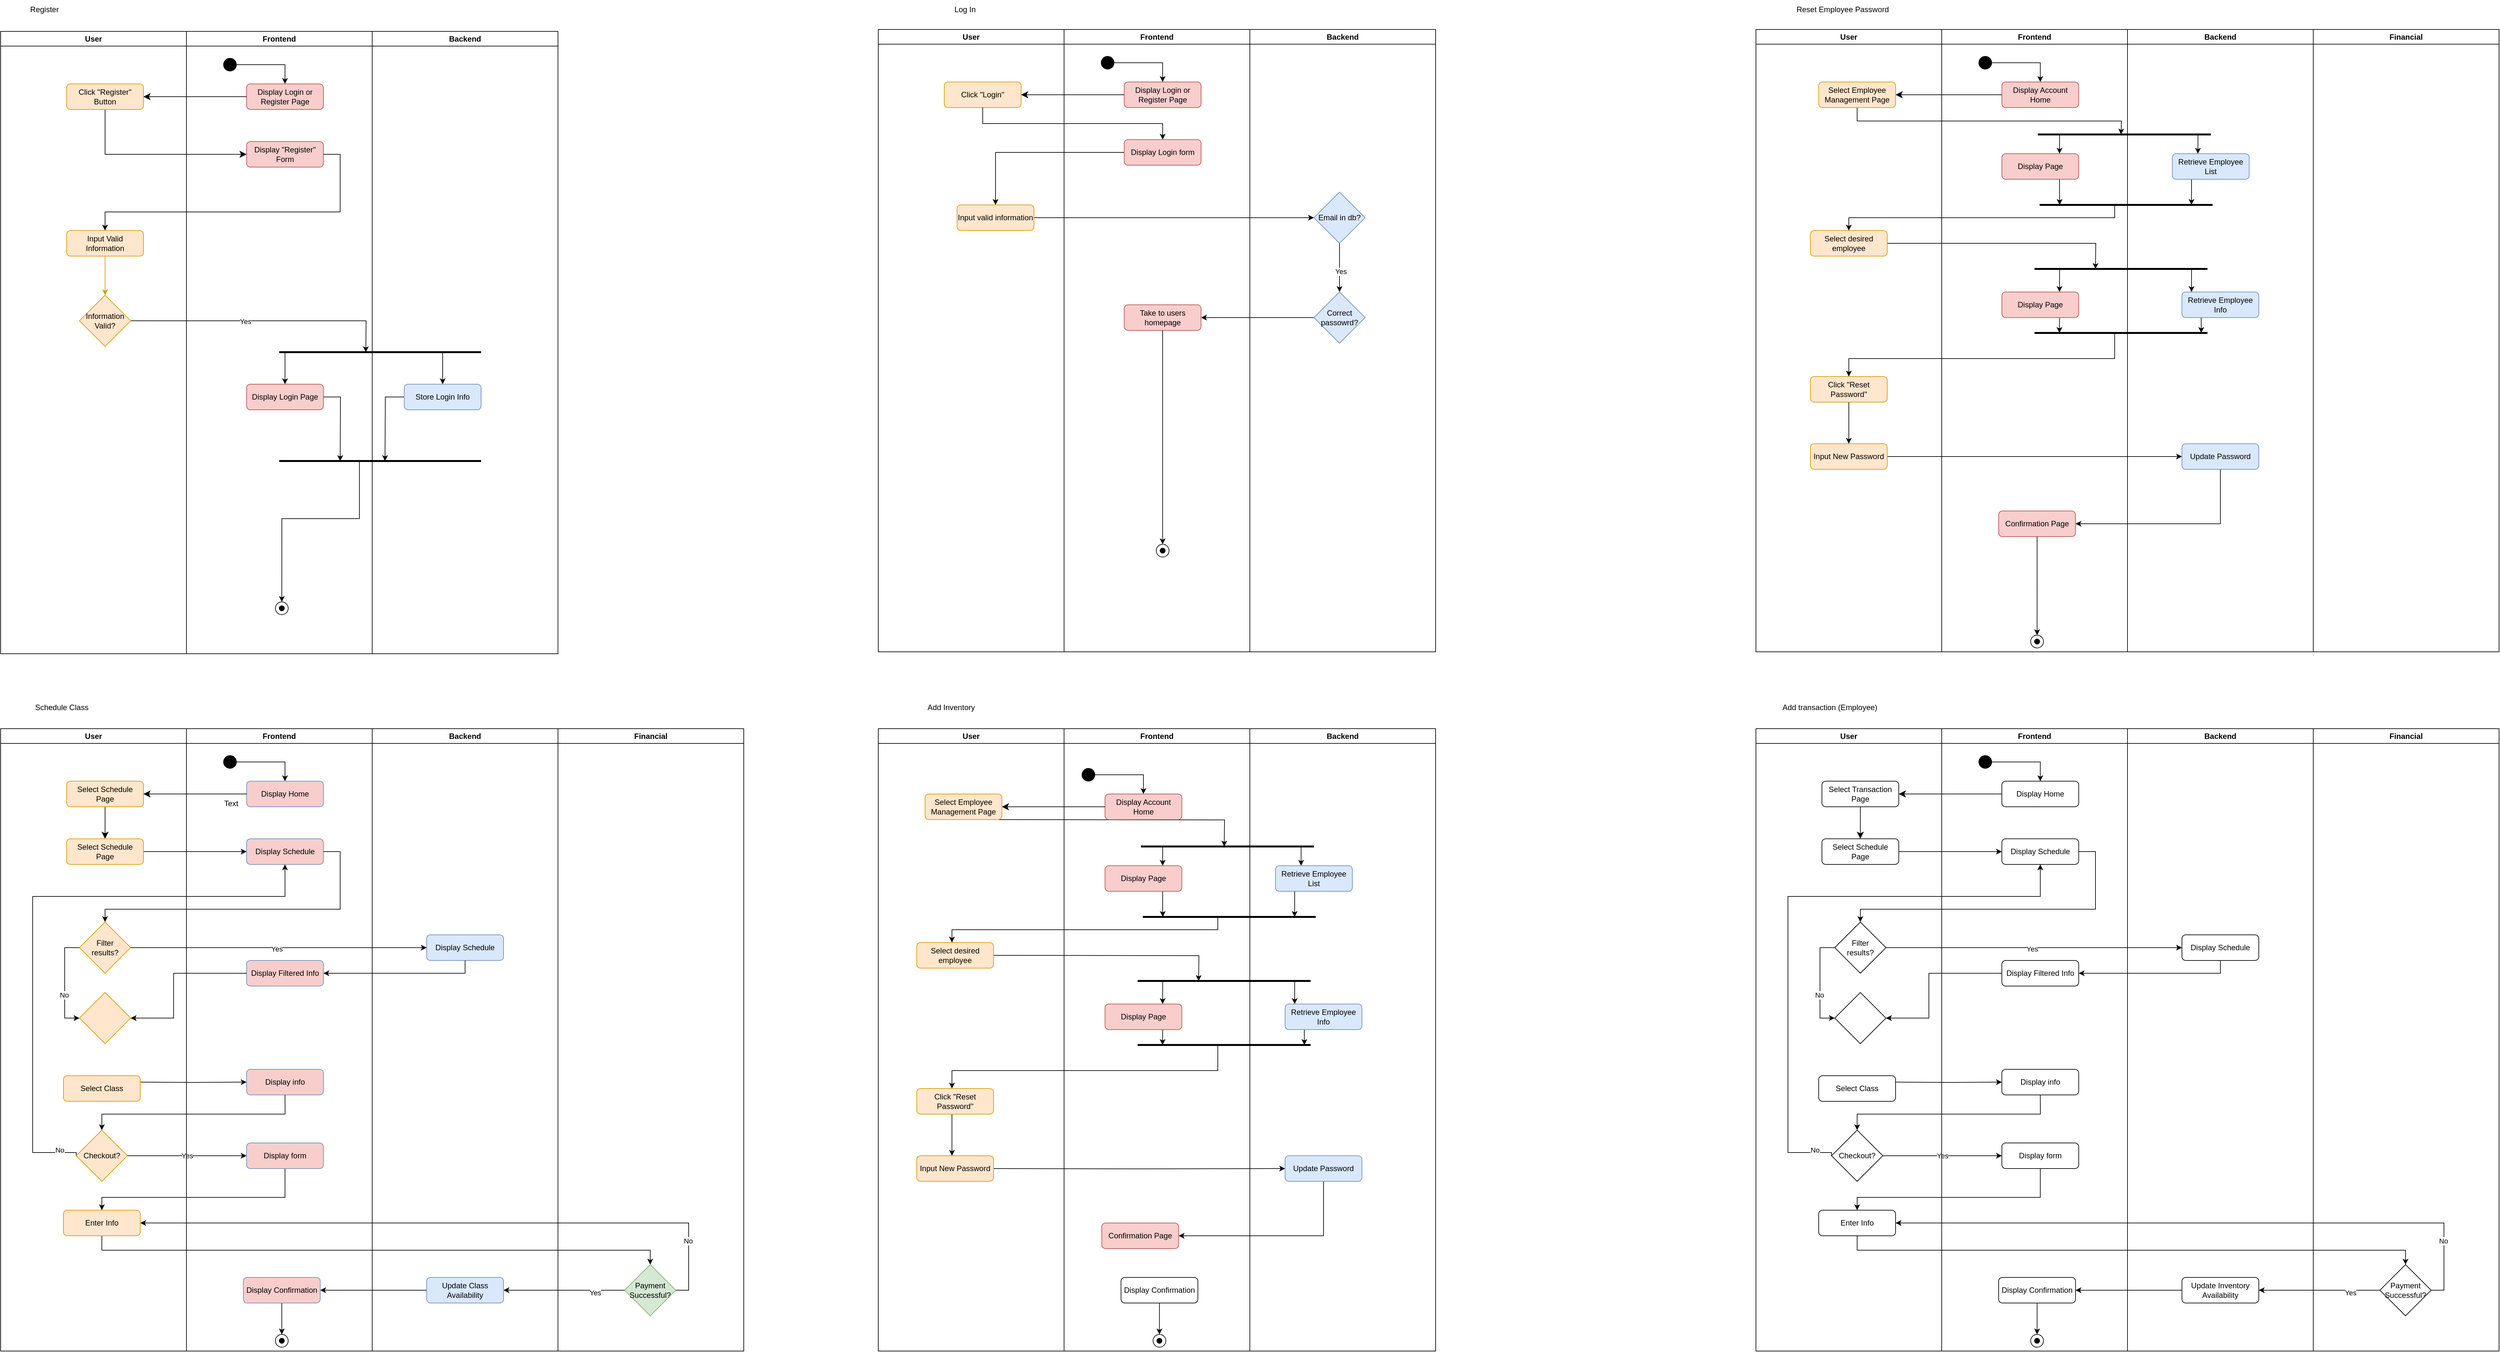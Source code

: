 <mxfile version="24.7.17">
  <diagram id="C5RBs43oDa-KdzZeNtuy" name="Page-1">
    <mxGraphModel dx="2371" dy="2233" grid="1" gridSize="10" guides="1" tooltips="1" connect="1" arrows="1" fold="1" page="1" pageScale="1" pageWidth="827" pageHeight="1169" math="0" shadow="0">
      <root>
        <mxCell id="WIyWlLk6GJQsqaUBKTNV-0" />
        <mxCell id="WIyWlLk6GJQsqaUBKTNV-1" parent="WIyWlLk6GJQsqaUBKTNV-0" />
        <mxCell id="WIyWlLk6GJQsqaUBKTNV-2" value="" style="rounded=0;html=1;jettySize=auto;orthogonalLoop=1;fontSize=11;endArrow=classic;endFill=1;endSize=8;strokeWidth=1;shadow=0;labelBackgroundColor=none;edgeStyle=orthogonalEdgeStyle;entryX=0.5;entryY=0;entryDx=0;entryDy=0;" parent="WIyWlLk6GJQsqaUBKTNV-1" source="WIyWlLk6GJQsqaUBKTNV-3" target="REm7MUD5ccELvckoGV4V-7" edge="1">
          <mxGeometry relative="1" as="geometry">
            <mxPoint x="303" y="160" as="targetPoint" />
            <Array as="points" />
          </mxGeometry>
        </mxCell>
        <mxCell id="WIyWlLk6GJQsqaUBKTNV-3" value="Select Schedule Page" style="rounded=1;whiteSpace=wrap;html=1;fontSize=12;glass=0;strokeWidth=1;shadow=0;fillColor=#ffe6cc;strokeColor=#d79b00;" parent="WIyWlLk6GJQsqaUBKTNV-1" vertex="1">
          <mxGeometry x="93" y="100" width="120" height="40" as="geometry" />
        </mxCell>
        <mxCell id="REm7MUD5ccELvckoGV4V-2" value="Display Home" style="rounded=1;whiteSpace=wrap;html=1;fontSize=12;glass=0;strokeWidth=1;shadow=0;fillColor=#f8cecc;strokeColor=#6c8ebf;" parent="WIyWlLk6GJQsqaUBKTNV-1" vertex="1">
          <mxGeometry x="373.89" y="100" width="120" height="40" as="geometry" />
        </mxCell>
        <mxCell id="REm7MUD5ccELvckoGV4V-5" value="" style="rounded=0;html=1;jettySize=auto;orthogonalLoop=1;fontSize=11;endArrow=classic;endFill=1;endSize=8;strokeWidth=1;shadow=0;labelBackgroundColor=none;edgeStyle=orthogonalEdgeStyle;entryX=1;entryY=0.5;entryDx=0;entryDy=0;" parent="WIyWlLk6GJQsqaUBKTNV-1" source="REm7MUD5ccELvckoGV4V-2" target="WIyWlLk6GJQsqaUBKTNV-3" edge="1">
          <mxGeometry relative="1" as="geometry">
            <mxPoint x="283" y="160" as="sourcePoint" />
            <mxPoint x="283" y="210" as="targetPoint" />
          </mxGeometry>
        </mxCell>
        <mxCell id="REm7MUD5ccELvckoGV4V-15" value="" style="edgeStyle=orthogonalEdgeStyle;rounded=0;orthogonalLoop=1;jettySize=auto;html=1;" parent="WIyWlLk6GJQsqaUBKTNV-1" source="REm7MUD5ccELvckoGV4V-7" target="REm7MUD5ccELvckoGV4V-14" edge="1">
          <mxGeometry relative="1" as="geometry" />
        </mxCell>
        <mxCell id="REm7MUD5ccELvckoGV4V-7" value="Select Schedule Page" style="rounded=1;whiteSpace=wrap;html=1;fontSize=12;glass=0;strokeWidth=1;shadow=0;fillColor=#ffe6cc;strokeColor=#d79b00;" parent="WIyWlLk6GJQsqaUBKTNV-1" vertex="1">
          <mxGeometry x="93" y="190" width="120" height="40" as="geometry" />
        </mxCell>
        <mxCell id="REm7MUD5ccELvckoGV4V-14" value="Display Schedule" style="rounded=1;whiteSpace=wrap;html=1;fontSize=12;glass=0;strokeWidth=1;shadow=0;fillColor=#f8cecc;strokeColor=#6c8ebf;" parent="WIyWlLk6GJQsqaUBKTNV-1" vertex="1">
          <mxGeometry x="373.89" y="190" width="120" height="40" as="geometry" />
        </mxCell>
        <mxCell id="REm7MUD5ccELvckoGV4V-20" value="Filter&lt;div&gt;results?&lt;/div&gt;" style="rhombus;whiteSpace=wrap;html=1;fillColor=#ffe6cc;strokeColor=#d79b00;" parent="WIyWlLk6GJQsqaUBKTNV-1" vertex="1">
          <mxGeometry x="113" y="320" width="80" height="80" as="geometry" />
        </mxCell>
        <mxCell id="REm7MUD5ccELvckoGV4V-21" value="" style="endArrow=classic;html=1;rounded=0;entryX=0.5;entryY=0;entryDx=0;entryDy=0;exitX=1;exitY=0.5;exitDx=0;exitDy=0;" parent="WIyWlLk6GJQsqaUBKTNV-1" source="REm7MUD5ccELvckoGV4V-14" target="REm7MUD5ccELvckoGV4V-20" edge="1">
          <mxGeometry width="50" height="50" relative="1" as="geometry">
            <mxPoint x="373" y="390" as="sourcePoint" />
            <mxPoint x="423" y="340" as="targetPoint" />
            <Array as="points">
              <mxPoint x="520" y="210" />
              <mxPoint x="520" y="300" />
              <mxPoint x="153" y="300" />
            </Array>
          </mxGeometry>
        </mxCell>
        <mxCell id="REm7MUD5ccELvckoGV4V-23" value="Display Schedule" style="rounded=1;whiteSpace=wrap;html=1;fontSize=12;glass=0;strokeWidth=1;shadow=0;strokeColor=#6c8ebf;fillColor=#dae8fc;" parent="WIyWlLk6GJQsqaUBKTNV-1" vertex="1">
          <mxGeometry x="655" y="340" width="120" height="40" as="geometry" />
        </mxCell>
        <mxCell id="REm7MUD5ccELvckoGV4V-24" value="" style="endArrow=classic;html=1;rounded=0;exitX=1;exitY=0.5;exitDx=0;exitDy=0;entryX=0;entryY=0.5;entryDx=0;entryDy=0;" parent="WIyWlLk6GJQsqaUBKTNV-1" source="REm7MUD5ccELvckoGV4V-20" target="REm7MUD5ccELvckoGV4V-23" edge="1">
          <mxGeometry width="50" height="50" relative="1" as="geometry">
            <mxPoint x="373" y="430" as="sourcePoint" />
            <mxPoint x="423" y="380" as="targetPoint" />
          </mxGeometry>
        </mxCell>
        <mxCell id="REm7MUD5ccELvckoGV4V-25" value="Yes" style="edgeLabel;html=1;align=center;verticalAlign=middle;resizable=0;points=[];" parent="REm7MUD5ccELvckoGV4V-24" vertex="1" connectable="0">
          <mxGeometry x="-0.016" y="-2" relative="1" as="geometry">
            <mxPoint as="offset" />
          </mxGeometry>
        </mxCell>
        <mxCell id="REm7MUD5ccELvckoGV4V-26" value="" style="endArrow=classic;html=1;rounded=0;exitX=0;exitY=0.5;exitDx=0;exitDy=0;entryX=0;entryY=0.5;entryDx=0;entryDy=0;" parent="WIyWlLk6GJQsqaUBKTNV-1" source="REm7MUD5ccELvckoGV4V-20" edge="1" target="q3t9JjenAXakyNwxPtP8-4">
          <mxGeometry width="50" height="50" relative="1" as="geometry">
            <mxPoint x="373" y="430" as="sourcePoint" />
            <mxPoint x="93" y="430" as="targetPoint" />
            <Array as="points">
              <mxPoint x="90" y="360" />
              <mxPoint x="90" y="470" />
            </Array>
          </mxGeometry>
        </mxCell>
        <mxCell id="REm7MUD5ccELvckoGV4V-27" value="No" style="edgeLabel;html=1;align=center;verticalAlign=middle;resizable=0;points=[];" parent="REm7MUD5ccELvckoGV4V-26" vertex="1" connectable="0">
          <mxGeometry x="0.245" y="-1" relative="1" as="geometry">
            <mxPoint as="offset" />
          </mxGeometry>
        </mxCell>
        <mxCell id="REm7MUD5ccELvckoGV4V-33" value="" style="endArrow=classic;html=1;rounded=0;exitX=0.5;exitY=1;exitDx=0;exitDy=0;" parent="WIyWlLk6GJQsqaUBKTNV-1" source="REm7MUD5ccELvckoGV4V-23" edge="1">
          <mxGeometry width="50" height="50" relative="1" as="geometry">
            <mxPoint x="453.89" y="420" as="sourcePoint" />
            <mxPoint x="493.89" y="400" as="targetPoint" />
            <Array as="points">
              <mxPoint x="715" y="400" />
              <mxPoint x="633.89" y="400" />
            </Array>
          </mxGeometry>
        </mxCell>
        <mxCell id="REm7MUD5ccELvckoGV4V-34" value="Display Filtered Info" style="rounded=1;whiteSpace=wrap;html=1;fontSize=12;glass=0;strokeWidth=1;shadow=0;fillColor=#f8cecc;strokeColor=#6c8ebf;" parent="WIyWlLk6GJQsqaUBKTNV-1" vertex="1">
          <mxGeometry x="373.89" y="380" width="120" height="40" as="geometry" />
        </mxCell>
        <mxCell id="REm7MUD5ccELvckoGV4V-36" value="" style="endArrow=classic;html=1;rounded=0;exitX=0;exitY=0.5;exitDx=0;exitDy=0;entryX=1;entryY=0.5;entryDx=0;entryDy=0;" parent="WIyWlLk6GJQsqaUBKTNV-1" source="REm7MUD5ccELvckoGV4V-34" edge="1" target="q3t9JjenAXakyNwxPtP8-4">
          <mxGeometry width="50" height="50" relative="1" as="geometry">
            <mxPoint x="373" y="430" as="sourcePoint" />
            <mxPoint x="213" y="430" as="targetPoint" />
            <Array as="points">
              <mxPoint x="260" y="400" />
              <mxPoint x="260" y="470" />
            </Array>
          </mxGeometry>
        </mxCell>
        <mxCell id="REm7MUD5ccELvckoGV4V-40" value="" style="edgeStyle=orthogonalEdgeStyle;rounded=0;orthogonalLoop=1;jettySize=auto;html=1;" parent="WIyWlLk6GJQsqaUBKTNV-1" target="REm7MUD5ccELvckoGV4V-39" edge="1">
          <mxGeometry relative="1" as="geometry">
            <mxPoint x="208" y="570" as="sourcePoint" />
          </mxGeometry>
        </mxCell>
        <mxCell id="REm7MUD5ccELvckoGV4V-37" value="Select Class" style="rounded=1;whiteSpace=wrap;html=1;fontSize=12;glass=0;strokeWidth=1;shadow=0;fillColor=#ffe6cc;strokeColor=#d79b00;" parent="WIyWlLk6GJQsqaUBKTNV-1" vertex="1">
          <mxGeometry x="88" y="560" width="120" height="40" as="geometry" />
        </mxCell>
        <mxCell id="REm7MUD5ccELvckoGV4V-39" value="Display info" style="rounded=1;whiteSpace=wrap;html=1;fontSize=12;glass=0;strokeWidth=1;shadow=0;fillColor=#f8cecc;strokeColor=#6c8ebf;" parent="WIyWlLk6GJQsqaUBKTNV-1" vertex="1">
          <mxGeometry x="373.89" y="550" width="120" height="40" as="geometry" />
        </mxCell>
        <mxCell id="REm7MUD5ccELvckoGV4V-47" style="edgeStyle=orthogonalEdgeStyle;rounded=0;orthogonalLoop=1;jettySize=auto;html=1;exitX=0;exitY=0.5;exitDx=0;exitDy=0;entryX=0.5;entryY=1;entryDx=0;entryDy=0;" parent="WIyWlLk6GJQsqaUBKTNV-1" source="REm7MUD5ccELvckoGV4V-41" edge="1" target="REm7MUD5ccELvckoGV4V-14">
          <mxGeometry relative="1" as="geometry">
            <mxPoint x="318" y="260" as="targetPoint" />
            <Array as="points">
              <mxPoint x="108" y="680" />
              <mxPoint x="40" y="680" />
              <mxPoint x="40" y="280" />
              <mxPoint x="434" y="280" />
            </Array>
          </mxGeometry>
        </mxCell>
        <mxCell id="REm7MUD5ccELvckoGV4V-49" value="No" style="edgeLabel;html=1;align=center;verticalAlign=middle;resizable=0;points=[];" parent="REm7MUD5ccELvckoGV4V-47" vertex="1" connectable="0">
          <mxGeometry x="-0.931" y="-4" relative="1" as="geometry">
            <mxPoint as="offset" />
          </mxGeometry>
        </mxCell>
        <mxCell id="REm7MUD5ccELvckoGV4V-41" value="Checkout?" style="rhombus;whiteSpace=wrap;html=1;fillColor=#ffe6cc;strokeColor=#d79b00;" parent="WIyWlLk6GJQsqaUBKTNV-1" vertex="1">
          <mxGeometry x="108" y="645" width="80" height="80" as="geometry" />
        </mxCell>
        <mxCell id="REm7MUD5ccELvckoGV4V-42" value="" style="endArrow=classic;html=1;rounded=0;exitX=0.5;exitY=1;exitDx=0;exitDy=0;entryX=0.5;entryY=0;entryDx=0;entryDy=0;" parent="WIyWlLk6GJQsqaUBKTNV-1" source="REm7MUD5ccELvckoGV4V-39" target="REm7MUD5ccELvckoGV4V-41" edge="1">
          <mxGeometry width="50" height="50" relative="1" as="geometry">
            <mxPoint x="368" y="500" as="sourcePoint" />
            <mxPoint x="348" y="650" as="targetPoint" />
            <Array as="points">
              <mxPoint x="434" y="620" />
              <mxPoint x="348" y="620" />
              <mxPoint x="148" y="620" />
            </Array>
          </mxGeometry>
        </mxCell>
        <mxCell id="REm7MUD5ccELvckoGV4V-43" value="Yes" style="endArrow=classic;html=1;rounded=0;exitX=1;exitY=0.5;exitDx=0;exitDy=0;" parent="WIyWlLk6GJQsqaUBKTNV-1" source="REm7MUD5ccELvckoGV4V-41" edge="1" target="REm7MUD5ccELvckoGV4V-44">
          <mxGeometry width="50" height="50" relative="1" as="geometry">
            <mxPoint x="368" y="630" as="sourcePoint" />
            <mxPoint x="288" y="685" as="targetPoint" />
          </mxGeometry>
        </mxCell>
        <mxCell id="REm7MUD5ccELvckoGV4V-50" style="edgeStyle=orthogonalEdgeStyle;rounded=0;orthogonalLoop=1;jettySize=auto;html=1;exitX=0.5;exitY=1;exitDx=0;exitDy=0;entryX=0.5;entryY=0;entryDx=0;entryDy=0;" parent="WIyWlLk6GJQsqaUBKTNV-1" source="REm7MUD5ccELvckoGV4V-44" target="REm7MUD5ccELvckoGV4V-51" edge="1">
          <mxGeometry relative="1" as="geometry">
            <mxPoint x="148" y="780" as="targetPoint" />
            <Array as="points">
              <mxPoint x="434" y="750" />
              <mxPoint x="148" y="750" />
            </Array>
          </mxGeometry>
        </mxCell>
        <mxCell id="REm7MUD5ccELvckoGV4V-44" value="Display form" style="rounded=1;whiteSpace=wrap;html=1;fontSize=12;glass=0;strokeWidth=1;shadow=0;fillColor=#f8cecc;strokeColor=#6c8ebf;" parent="WIyWlLk6GJQsqaUBKTNV-1" vertex="1">
          <mxGeometry x="373.89" y="665" width="120" height="40" as="geometry" />
        </mxCell>
        <mxCell id="REm7MUD5ccELvckoGV4V-52" style="edgeStyle=orthogonalEdgeStyle;rounded=0;orthogonalLoop=1;jettySize=auto;html=1;exitX=0.5;exitY=1;exitDx=0;exitDy=0;" parent="WIyWlLk6GJQsqaUBKTNV-1" source="REm7MUD5ccELvckoGV4V-51" target="REm7MUD5ccELvckoGV4V-85" edge="1">
          <mxGeometry relative="1" as="geometry">
            <mxPoint x="720" y="870" as="targetPoint" />
            <mxPoint x="148" y="820" as="sourcePoint" />
          </mxGeometry>
        </mxCell>
        <mxCell id="REm7MUD5ccELvckoGV4V-51" value="Enter Info" style="rounded=1;whiteSpace=wrap;html=1;fillColor=#ffe6cc;strokeColor=#d79b00;" parent="WIyWlLk6GJQsqaUBKTNV-1" vertex="1">
          <mxGeometry x="88" y="770" width="120" height="40" as="geometry" />
        </mxCell>
        <mxCell id="REm7MUD5ccELvckoGV4V-86" style="edgeStyle=orthogonalEdgeStyle;rounded=0;orthogonalLoop=1;jettySize=auto;html=1;exitX=1;exitY=0.5;exitDx=0;exitDy=0;entryX=1;entryY=0.5;entryDx=0;entryDy=0;" parent="WIyWlLk6GJQsqaUBKTNV-1" source="REm7MUD5ccELvckoGV4V-85" target="REm7MUD5ccELvckoGV4V-51" edge="1">
          <mxGeometry relative="1" as="geometry">
            <mxPoint x="208" y="800" as="targetPoint" />
            <Array as="points">
              <mxPoint x="1064" y="895" />
              <mxPoint x="1064" y="790" />
            </Array>
          </mxGeometry>
        </mxCell>
        <mxCell id="REm7MUD5ccELvckoGV4V-87" value="No" style="edgeLabel;html=1;align=center;verticalAlign=middle;resizable=0;points=[];" parent="REm7MUD5ccELvckoGV4V-86" vertex="1" connectable="0">
          <mxGeometry x="-0.803" y="1" relative="1" as="geometry">
            <mxPoint y="-1" as="offset" />
          </mxGeometry>
        </mxCell>
        <mxCell id="REm7MUD5ccELvckoGV4V-85" value="Payment&lt;div&gt;Successful?&lt;/div&gt;" style="rhombus;whiteSpace=wrap;html=1;fillColor=#d5e8d4;strokeColor=#82b366;" parent="WIyWlLk6GJQsqaUBKTNV-1" vertex="1">
          <mxGeometry x="964.0" y="855" width="80" height="80" as="geometry" />
        </mxCell>
        <mxCell id="REm7MUD5ccELvckoGV4V-91" value="" style="edgeStyle=orthogonalEdgeStyle;rounded=0;orthogonalLoop=1;jettySize=auto;html=1;exitX=0;exitY=0.5;exitDx=0;exitDy=0;" parent="WIyWlLk6GJQsqaUBKTNV-1" source="REm7MUD5ccELvckoGV4V-85" target="REm7MUD5ccELvckoGV4V-89" edge="1">
          <mxGeometry relative="1" as="geometry">
            <mxPoint x="722.0" y="890.462" as="targetPoint" />
            <mxPoint x="842" y="890" as="sourcePoint" />
          </mxGeometry>
        </mxCell>
        <mxCell id="REm7MUD5ccELvckoGV4V-98" value="Yes" style="edgeLabel;html=1;align=center;verticalAlign=middle;resizable=0;points=[];" parent="REm7MUD5ccELvckoGV4V-91" vertex="1" connectable="0">
          <mxGeometry x="-0.503" y="4" relative="1" as="geometry">
            <mxPoint x="1" as="offset" />
          </mxGeometry>
        </mxCell>
        <mxCell id="REm7MUD5ccELvckoGV4V-92" style="edgeStyle=orthogonalEdgeStyle;rounded=0;orthogonalLoop=1;jettySize=auto;html=1;exitX=0;exitY=0.5;exitDx=0;exitDy=0;" parent="WIyWlLk6GJQsqaUBKTNV-1" source="REm7MUD5ccELvckoGV4V-89" target="REm7MUD5ccELvckoGV4V-93" edge="1">
          <mxGeometry relative="1" as="geometry">
            <mxPoint x="480.89" y="890.462" as="targetPoint" />
          </mxGeometry>
        </mxCell>
        <mxCell id="REm7MUD5ccELvckoGV4V-89" value="Update Class Availability" style="rounded=1;whiteSpace=wrap;html=1;fontSize=12;glass=0;strokeWidth=1;shadow=0;strokeColor=#6c8ebf;fillColor=#dae8fc;" parent="WIyWlLk6GJQsqaUBKTNV-1" vertex="1">
          <mxGeometry x="655" y="875" width="120" height="40" as="geometry" />
        </mxCell>
        <mxCell id="REm7MUD5ccELvckoGV4V-103" style="edgeStyle=orthogonalEdgeStyle;rounded=0;orthogonalLoop=1;jettySize=auto;html=1;exitX=0.5;exitY=1;exitDx=0;exitDy=0;entryX=0.5;entryY=0;entryDx=0;entryDy=0;" parent="WIyWlLk6GJQsqaUBKTNV-1" source="REm7MUD5ccELvckoGV4V-93" edge="1">
          <mxGeometry relative="1" as="geometry">
            <mxPoint x="428.89" y="964" as="targetPoint" />
          </mxGeometry>
        </mxCell>
        <mxCell id="REm7MUD5ccELvckoGV4V-93" value="Display Confirmation" style="rounded=1;whiteSpace=wrap;html=1;fillColor=#f8cecc;strokeColor=#6c8ebf;" parent="WIyWlLk6GJQsqaUBKTNV-1" vertex="1">
          <mxGeometry x="368.89" y="875" width="120" height="40" as="geometry" />
        </mxCell>
        <mxCell id="REm7MUD5ccELvckoGV4V-95" value="Frontend" style="text;html=1;align=center;verticalAlign=middle;resizable=0;points=[];autosize=1;strokeColor=none;fillColor=none;" parent="WIyWlLk6GJQsqaUBKTNV-1" vertex="1">
          <mxGeometry x="313" y="18" width="70" height="30" as="geometry" />
        </mxCell>
        <mxCell id="REm7MUD5ccELvckoGV4V-96" value="Backend" style="text;html=1;align=center;verticalAlign=middle;resizable=0;points=[];autosize=1;strokeColor=none;fillColor=none;" parent="WIyWlLk6GJQsqaUBKTNV-1" vertex="1">
          <mxGeometry x="510" y="18" width="70" height="30" as="geometry" />
        </mxCell>
        <mxCell id="REm7MUD5ccELvckoGV4V-97" value="Payment" style="text;html=1;align=center;verticalAlign=middle;resizable=0;points=[];autosize=1;strokeColor=none;fillColor=none;" parent="WIyWlLk6GJQsqaUBKTNV-1" vertex="1">
          <mxGeometry x="705" y="18" width="70" height="30" as="geometry" />
        </mxCell>
        <mxCell id="REm7MUD5ccELvckoGV4V-101" style="edgeStyle=orthogonalEdgeStyle;rounded=0;orthogonalLoop=1;jettySize=auto;html=1;exitX=0.5;exitY=1;exitDx=0;exitDy=0;entryX=0.5;entryY=0;entryDx=0;entryDy=0;" parent="WIyWlLk6GJQsqaUBKTNV-1" source="REm7MUD5ccELvckoGV4V-100" target="REm7MUD5ccELvckoGV4V-2" edge="1">
          <mxGeometry relative="1" as="geometry">
            <Array as="points">
              <mxPoint x="348" y="70" />
              <mxPoint x="434" y="70" />
            </Array>
          </mxGeometry>
        </mxCell>
        <mxCell id="REm7MUD5ccELvckoGV4V-100" value="" style="ellipse;whiteSpace=wrap;html=1;aspect=fixed;fillColor=#000000;" parent="WIyWlLk6GJQsqaUBKTNV-1" vertex="1">
          <mxGeometry x="338" y="60" width="20" height="20" as="geometry" />
        </mxCell>
        <mxCell id="REm7MUD5ccELvckoGV4V-102" value="" style="ellipse;whiteSpace=wrap;html=1;aspect=fixed;fillColor=none;" parent="WIyWlLk6GJQsqaUBKTNV-1" vertex="1">
          <mxGeometry x="418.89" y="964" width="20" height="20" as="geometry" />
        </mxCell>
        <mxCell id="REm7MUD5ccELvckoGV4V-104" value="" style="ellipse;whiteSpace=wrap;html=1;aspect=fixed;fillColor=#000000;" parent="WIyWlLk6GJQsqaUBKTNV-1" vertex="1">
          <mxGeometry x="424.89" y="970" width="8" height="8" as="geometry" />
        </mxCell>
        <mxCell id="q3t9JjenAXakyNwxPtP8-0" value="User" style="swimlane;whiteSpace=wrap;html=1;movable=0;resizable=0;rotatable=0;deletable=0;editable=0;locked=1;connectable=0;" vertex="1" parent="WIyWlLk6GJQsqaUBKTNV-1">
          <mxGeometry x="-10" y="18" width="290" height="972" as="geometry" />
        </mxCell>
        <mxCell id="q3t9JjenAXakyNwxPtP8-1" value="Frontend" style="swimlane;whiteSpace=wrap;html=1;movable=0;resizable=0;rotatable=0;deletable=0;editable=0;locked=1;connectable=0;" vertex="1" parent="WIyWlLk6GJQsqaUBKTNV-1">
          <mxGeometry x="280" y="18" width="290" height="972" as="geometry" />
        </mxCell>
        <mxCell id="q3t9JjenAXakyNwxPtP8-2" value="Backend" style="swimlane;whiteSpace=wrap;html=1;movable=0;resizable=0;rotatable=0;deletable=0;editable=0;locked=1;connectable=0;" vertex="1" parent="WIyWlLk6GJQsqaUBKTNV-1">
          <mxGeometry x="570" y="18" width="290" height="972" as="geometry" />
        </mxCell>
        <mxCell id="q3t9JjenAXakyNwxPtP8-3" value="Financial" style="swimlane;whiteSpace=wrap;html=1;movable=0;resizable=0;rotatable=0;deletable=0;editable=0;locked=1;connectable=0;" vertex="1" parent="WIyWlLk6GJQsqaUBKTNV-1">
          <mxGeometry x="860" y="18" width="290" height="972" as="geometry" />
        </mxCell>
        <mxCell id="q3t9JjenAXakyNwxPtP8-4" value="" style="rhombus;whiteSpace=wrap;html=1;fillColor=#ffe6cc;strokeColor=#d79b00;" vertex="1" parent="WIyWlLk6GJQsqaUBKTNV-1">
          <mxGeometry x="113" y="430" width="80" height="80" as="geometry" />
        </mxCell>
        <mxCell id="q3t9JjenAXakyNwxPtP8-377" style="edgeStyle=orthogonalEdgeStyle;rounded=0;orthogonalLoop=1;jettySize=auto;html=1;exitX=0;exitY=0.5;exitDx=0;exitDy=0;entryX=0.5;entryY=1;entryDx=0;entryDy=0;" edge="1" source="q3t9JjenAXakyNwxPtP8-379" parent="WIyWlLk6GJQsqaUBKTNV-1">
          <mxGeometry relative="1" as="geometry">
            <mxPoint x="1803.89" y="230" as="targetPoint" />
            <Array as="points">
              <mxPoint x="1478" y="680" />
              <mxPoint x="1410" y="680" />
              <mxPoint x="1410" y="280" />
              <mxPoint x="1804" y="280" />
            </Array>
          </mxGeometry>
        </mxCell>
        <mxCell id="q3t9JjenAXakyNwxPtP8-378" value="No" style="edgeLabel;html=1;align=center;verticalAlign=middle;resizable=0;points=[];" vertex="1" connectable="0" parent="q3t9JjenAXakyNwxPtP8-377">
          <mxGeometry x="-0.931" y="-4" relative="1" as="geometry">
            <mxPoint as="offset" />
          </mxGeometry>
        </mxCell>
        <mxCell id="q3t9JjenAXakyNwxPtP8-393" style="edgeStyle=orthogonalEdgeStyle;rounded=0;orthogonalLoop=1;jettySize=auto;html=1;exitX=0.5;exitY=1;exitDx=0;exitDy=0;entryX=0.5;entryY=0;entryDx=0;entryDy=0;" edge="1" source="q3t9JjenAXakyNwxPtP8-394" parent="WIyWlLk6GJQsqaUBKTNV-1">
          <mxGeometry relative="1" as="geometry">
            <mxPoint x="1798.89" y="964" as="targetPoint" />
          </mxGeometry>
        </mxCell>
        <mxCell id="q3t9JjenAXakyNwxPtP8-394" value="Display Confirmation" style="rounded=1;whiteSpace=wrap;html=1;" vertex="1" parent="WIyWlLk6GJQsqaUBKTNV-1">
          <mxGeometry x="1738.89" y="875" width="120" height="40" as="geometry" />
        </mxCell>
        <mxCell id="q3t9JjenAXakyNwxPtP8-395" value="Frontend" style="text;html=1;align=center;verticalAlign=middle;resizable=0;points=[];autosize=1;strokeColor=none;fillColor=none;" vertex="1" parent="WIyWlLk6GJQsqaUBKTNV-1">
          <mxGeometry x="1683" y="18" width="70" height="30" as="geometry" />
        </mxCell>
        <mxCell id="q3t9JjenAXakyNwxPtP8-396" value="Backend" style="text;html=1;align=center;verticalAlign=middle;resizable=0;points=[];autosize=1;strokeColor=none;fillColor=none;" vertex="1" parent="WIyWlLk6GJQsqaUBKTNV-1">
          <mxGeometry x="1880" y="18" width="70" height="30" as="geometry" />
        </mxCell>
        <mxCell id="q3t9JjenAXakyNwxPtP8-397" value="Payment" style="text;html=1;align=center;verticalAlign=middle;resizable=0;points=[];autosize=1;strokeColor=none;fillColor=none;" vertex="1" parent="WIyWlLk6GJQsqaUBKTNV-1">
          <mxGeometry x="2075" y="18" width="70" height="30" as="geometry" />
        </mxCell>
        <mxCell id="q3t9JjenAXakyNwxPtP8-400" value="" style="ellipse;whiteSpace=wrap;html=1;aspect=fixed;fillColor=none;" vertex="1" parent="WIyWlLk6GJQsqaUBKTNV-1">
          <mxGeometry x="1788.89" y="964" width="20" height="20" as="geometry" />
        </mxCell>
        <mxCell id="q3t9JjenAXakyNwxPtP8-401" value="" style="ellipse;whiteSpace=wrap;html=1;aspect=fixed;fillColor=#000000;" vertex="1" parent="WIyWlLk6GJQsqaUBKTNV-1">
          <mxGeometry x="1794.89" y="970" width="8" height="8" as="geometry" />
        </mxCell>
        <mxCell id="q3t9JjenAXakyNwxPtP8-402" value="User" style="swimlane;whiteSpace=wrap;html=1;movable=0;resizable=0;rotatable=0;deletable=0;editable=0;locked=1;connectable=0;" vertex="1" parent="WIyWlLk6GJQsqaUBKTNV-1">
          <mxGeometry x="1360" y="18" width="290" height="972" as="geometry" />
        </mxCell>
        <mxCell id="q3t9JjenAXakyNwxPtP8-403" value="Frontend" style="swimlane;whiteSpace=wrap;html=1;movable=0;resizable=0;rotatable=0;deletable=0;editable=0;locked=1;connectable=0;" vertex="1" parent="WIyWlLk6GJQsqaUBKTNV-1">
          <mxGeometry x="1650" y="18" width="290" height="972" as="geometry" />
        </mxCell>
        <mxCell id="q3t9JjenAXakyNwxPtP8-404" value="Backend" style="swimlane;whiteSpace=wrap;html=1;movable=0;resizable=0;rotatable=0;deletable=0;editable=0;locked=1;connectable=0;" vertex="1" parent="WIyWlLk6GJQsqaUBKTNV-1">
          <mxGeometry x="1940" y="18" width="290" height="972" as="geometry" />
        </mxCell>
        <mxCell id="q3t9JjenAXakyNwxPtP8-407" value="" style="rounded=0;html=1;jettySize=auto;orthogonalLoop=1;fontSize=11;endArrow=classic;endFill=1;endSize=8;strokeWidth=1;shadow=0;labelBackgroundColor=none;edgeStyle=orthogonalEdgeStyle;entryX=0;entryY=0.5;entryDx=0;entryDy=0;" edge="1" source="q3t9JjenAXakyNwxPtP8-408" target="q3t9JjenAXakyNwxPtP8-413" parent="WIyWlLk6GJQsqaUBKTNV-1">
          <mxGeometry relative="1" as="geometry">
            <mxPoint x="153" y="-899" as="targetPoint" />
            <Array as="points">
              <mxPoint x="153" y="-879" />
            </Array>
          </mxGeometry>
        </mxCell>
        <mxCell id="q3t9JjenAXakyNwxPtP8-408" value="Click &quot;Register&quot; Button" style="rounded=1;whiteSpace=wrap;html=1;fontSize=12;glass=0;strokeWidth=1;shadow=0;fillColor=#ffe6cc;strokeColor=#d79b00;" vertex="1" parent="WIyWlLk6GJQsqaUBKTNV-1">
          <mxGeometry x="93" y="-989" width="120" height="40" as="geometry" />
        </mxCell>
        <mxCell id="q3t9JjenAXakyNwxPtP8-409" value="Display Login or Register Page" style="rounded=1;whiteSpace=wrap;html=1;fontSize=12;glass=0;strokeWidth=1;shadow=0;fillColor=#f8cecc;strokeColor=#b85450;" vertex="1" parent="WIyWlLk6GJQsqaUBKTNV-1">
          <mxGeometry x="373.89" y="-989" width="120" height="40" as="geometry" />
        </mxCell>
        <mxCell id="q3t9JjenAXakyNwxPtP8-410" value="" style="rounded=0;html=1;jettySize=auto;orthogonalLoop=1;fontSize=11;endArrow=classic;endFill=1;endSize=8;strokeWidth=1;shadow=0;labelBackgroundColor=none;edgeStyle=orthogonalEdgeStyle;entryX=1;entryY=0.5;entryDx=0;entryDy=0;" edge="1" source="q3t9JjenAXakyNwxPtP8-409" target="q3t9JjenAXakyNwxPtP8-408" parent="WIyWlLk6GJQsqaUBKTNV-1">
          <mxGeometry relative="1" as="geometry">
            <mxPoint x="283" y="-929" as="sourcePoint" />
            <mxPoint x="283" y="-879" as="targetPoint" />
          </mxGeometry>
        </mxCell>
        <mxCell id="q3t9JjenAXakyNwxPtP8-413" value="Display &quot;Register&quot; Form" style="rounded=1;whiteSpace=wrap;html=1;fontSize=12;glass=0;strokeWidth=1;shadow=0;fillColor=#f8cecc;strokeColor=#b85450;" vertex="1" parent="WIyWlLk6GJQsqaUBKTNV-1">
          <mxGeometry x="373.89" y="-899" width="120" height="40" as="geometry" />
        </mxCell>
        <mxCell id="q3t9JjenAXakyNwxPtP8-415" value="" style="endArrow=classic;html=1;rounded=0;entryX=0.5;entryY=0;entryDx=0;entryDy=0;exitX=1;exitY=0.5;exitDx=0;exitDy=0;" edge="1" source="q3t9JjenAXakyNwxPtP8-413" target="q3t9JjenAXakyNwxPtP8-425" parent="WIyWlLk6GJQsqaUBKTNV-1">
          <mxGeometry width="50" height="50" relative="1" as="geometry">
            <mxPoint x="373" y="-699" as="sourcePoint" />
            <mxPoint x="153" y="-769" as="targetPoint" />
            <Array as="points">
              <mxPoint x="520" y="-879" />
              <mxPoint x="520" y="-789" />
              <mxPoint x="153" y="-789" />
            </Array>
          </mxGeometry>
        </mxCell>
        <mxCell id="q3t9JjenAXakyNwxPtP8-630" style="edgeStyle=orthogonalEdgeStyle;rounded=0;orthogonalLoop=1;jettySize=auto;html=1;exitX=0;exitY=0.5;exitDx=0;exitDy=0;" edge="1" parent="WIyWlLk6GJQsqaUBKTNV-1" source="q3t9JjenAXakyNwxPtP8-416">
          <mxGeometry relative="1" as="geometry">
            <mxPoint x="590" y="-400" as="targetPoint" />
          </mxGeometry>
        </mxCell>
        <mxCell id="q3t9JjenAXakyNwxPtP8-416" value="Store Login Info" style="rounded=1;whiteSpace=wrap;html=1;fontSize=12;glass=0;strokeWidth=1;shadow=0;fillColor=#dae8fc;strokeColor=#6c8ebf;" vertex="1" parent="WIyWlLk6GJQsqaUBKTNV-1">
          <mxGeometry x="620" y="-520" width="120" height="40" as="geometry" />
        </mxCell>
        <mxCell id="q3t9JjenAXakyNwxPtP8-424" value="" style="edgeStyle=orthogonalEdgeStyle;rounded=0;orthogonalLoop=1;jettySize=auto;html=1;" edge="1" target="q3t9JjenAXakyNwxPtP8-426" parent="WIyWlLk6GJQsqaUBKTNV-1">
          <mxGeometry relative="1" as="geometry">
            <mxPoint x="500" y="-570" as="sourcePoint" />
          </mxGeometry>
        </mxCell>
        <mxCell id="q3t9JjenAXakyNwxPtP8-619" value="" style="edgeStyle=orthogonalEdgeStyle;rounded=0;orthogonalLoop=1;jettySize=auto;html=1;fillColor=#ffe6cc;strokeColor=#d79b00;" edge="1" parent="WIyWlLk6GJQsqaUBKTNV-1" source="q3t9JjenAXakyNwxPtP8-425" target="q3t9JjenAXakyNwxPtP8-456">
          <mxGeometry relative="1" as="geometry" />
        </mxCell>
        <mxCell id="q3t9JjenAXakyNwxPtP8-425" value="Input Valid Information" style="rounded=1;whiteSpace=wrap;html=1;fontSize=12;glass=0;strokeWidth=1;shadow=0;fillColor=#ffe6cc;strokeColor=#d79b00;" vertex="1" parent="WIyWlLk6GJQsqaUBKTNV-1">
          <mxGeometry x="93" y="-760" width="120" height="40" as="geometry" />
        </mxCell>
        <mxCell id="q3t9JjenAXakyNwxPtP8-629" style="edgeStyle=orthogonalEdgeStyle;rounded=0;orthogonalLoop=1;jettySize=auto;html=1;exitX=1;exitY=0.5;exitDx=0;exitDy=0;" edge="1" parent="WIyWlLk6GJQsqaUBKTNV-1" source="q3t9JjenAXakyNwxPtP8-426">
          <mxGeometry relative="1" as="geometry">
            <mxPoint x="520" y="-400" as="targetPoint" />
          </mxGeometry>
        </mxCell>
        <mxCell id="q3t9JjenAXakyNwxPtP8-426" value="Display Login Page" style="rounded=1;whiteSpace=wrap;html=1;fontSize=12;glass=0;strokeWidth=1;shadow=0;fillColor=#f8cecc;strokeColor=#b85450;" vertex="1" parent="WIyWlLk6GJQsqaUBKTNV-1">
          <mxGeometry x="373.89" y="-520" width="120" height="40" as="geometry" />
        </mxCell>
        <mxCell id="q3t9JjenAXakyNwxPtP8-445" value="Frontend" style="text;html=1;align=center;verticalAlign=middle;resizable=0;points=[];autosize=1;strokeColor=none;fillColor=none;" vertex="1" parent="WIyWlLk6GJQsqaUBKTNV-1">
          <mxGeometry x="313" y="-1071" width="70" height="30" as="geometry" />
        </mxCell>
        <mxCell id="q3t9JjenAXakyNwxPtP8-446" value="Backend" style="text;html=1;align=center;verticalAlign=middle;resizable=0;points=[];autosize=1;strokeColor=none;fillColor=none;" vertex="1" parent="WIyWlLk6GJQsqaUBKTNV-1">
          <mxGeometry x="510" y="-1071" width="70" height="30" as="geometry" />
        </mxCell>
        <mxCell id="q3t9JjenAXakyNwxPtP8-447" value="Payment" style="text;html=1;align=center;verticalAlign=middle;resizable=0;points=[];autosize=1;strokeColor=none;fillColor=none;" vertex="1" parent="WIyWlLk6GJQsqaUBKTNV-1">
          <mxGeometry x="705" y="-1071" width="70" height="30" as="geometry" />
        </mxCell>
        <mxCell id="q3t9JjenAXakyNwxPtP8-448" style="edgeStyle=orthogonalEdgeStyle;rounded=0;orthogonalLoop=1;jettySize=auto;html=1;exitX=0.5;exitY=1;exitDx=0;exitDy=0;entryX=0.5;entryY=0;entryDx=0;entryDy=0;" edge="1" source="q3t9JjenAXakyNwxPtP8-449" target="q3t9JjenAXakyNwxPtP8-409" parent="WIyWlLk6GJQsqaUBKTNV-1">
          <mxGeometry relative="1" as="geometry">
            <Array as="points">
              <mxPoint x="348" y="-1019" />
              <mxPoint x="434" y="-1019" />
            </Array>
          </mxGeometry>
        </mxCell>
        <mxCell id="q3t9JjenAXakyNwxPtP8-449" value="" style="ellipse;whiteSpace=wrap;html=1;aspect=fixed;fillColor=#000000;" vertex="1" parent="WIyWlLk6GJQsqaUBKTNV-1">
          <mxGeometry x="338" y="-1029" width="20" height="20" as="geometry" />
        </mxCell>
        <mxCell id="q3t9JjenAXakyNwxPtP8-450" value="" style="ellipse;whiteSpace=wrap;html=1;aspect=fixed;fillColor=none;" vertex="1" parent="WIyWlLk6GJQsqaUBKTNV-1">
          <mxGeometry x="418.89" y="-180" width="20" height="20" as="geometry" />
        </mxCell>
        <mxCell id="q3t9JjenAXakyNwxPtP8-451" value="" style="ellipse;whiteSpace=wrap;html=1;aspect=fixed;fillColor=#000000;" vertex="1" parent="WIyWlLk6GJQsqaUBKTNV-1">
          <mxGeometry x="424.89" y="-174" width="8" height="8" as="geometry" />
        </mxCell>
        <mxCell id="q3t9JjenAXakyNwxPtP8-452" value="User" style="swimlane;whiteSpace=wrap;html=1;movable=0;resizable=0;rotatable=0;deletable=0;editable=0;locked=1;connectable=0;" vertex="1" parent="WIyWlLk6GJQsqaUBKTNV-1">
          <mxGeometry x="-10" y="-1071" width="290" height="972" as="geometry" />
        </mxCell>
        <mxCell id="q3t9JjenAXakyNwxPtP8-453" value="Frontend" style="swimlane;whiteSpace=wrap;html=1;movable=0;resizable=0;rotatable=0;deletable=0;editable=0;locked=1;connectable=0;" vertex="1" parent="WIyWlLk6GJQsqaUBKTNV-1">
          <mxGeometry x="280" y="-1071" width="290" height="972" as="geometry" />
        </mxCell>
        <mxCell id="q3t9JjenAXakyNwxPtP8-454" value="Backend" style="swimlane;whiteSpace=wrap;html=1;movable=0;resizable=0;rotatable=0;deletable=0;editable=0;locked=1;connectable=0;" vertex="1" parent="WIyWlLk6GJQsqaUBKTNV-1">
          <mxGeometry x="570" y="-1071" width="290" height="972" as="geometry" />
        </mxCell>
        <mxCell id="q3t9JjenAXakyNwxPtP8-622" style="edgeStyle=orthogonalEdgeStyle;rounded=0;orthogonalLoop=1;jettySize=auto;html=1;exitX=1;exitY=0.5;exitDx=0;exitDy=0;" edge="1" parent="WIyWlLk6GJQsqaUBKTNV-1" source="q3t9JjenAXakyNwxPtP8-456">
          <mxGeometry relative="1" as="geometry">
            <mxPoint x="560" y="-570" as="targetPoint" />
          </mxGeometry>
        </mxCell>
        <mxCell id="q3t9JjenAXakyNwxPtP8-623" value="Yes" style="edgeLabel;html=1;align=center;verticalAlign=middle;resizable=0;points=[];" vertex="1" connectable="0" parent="q3t9JjenAXakyNwxPtP8-622">
          <mxGeometry x="-0.143" y="-1" relative="1" as="geometry">
            <mxPoint as="offset" />
          </mxGeometry>
        </mxCell>
        <mxCell id="q3t9JjenAXakyNwxPtP8-456" value="Information Valid?" style="rhombus;whiteSpace=wrap;html=1;fillColor=#ffe6cc;strokeColor=#d79b00;" vertex="1" parent="WIyWlLk6GJQsqaUBKTNV-1">
          <mxGeometry x="113" y="-659" width="80" height="80" as="geometry" />
        </mxCell>
        <mxCell id="q3t9JjenAXakyNwxPtP8-458" value="Click &quot;Login&quot;" style="rounded=1;whiteSpace=wrap;html=1;fontSize=12;glass=0;strokeWidth=1;shadow=0;fillColor=#ffe6cc;strokeColor=#d79b00;" vertex="1" parent="WIyWlLk6GJQsqaUBKTNV-1">
          <mxGeometry x="1463" y="-992" width="120" height="40" as="geometry" />
        </mxCell>
        <mxCell id="q3t9JjenAXakyNwxPtP8-459" value="Display Login or Register Page" style="rounded=1;whiteSpace=wrap;html=1;fontSize=12;glass=0;strokeWidth=1;shadow=0;fillColor=#f8cecc;strokeColor=#b85450;" vertex="1" parent="WIyWlLk6GJQsqaUBKTNV-1">
          <mxGeometry x="1743.89" y="-992" width="120" height="40" as="geometry" />
        </mxCell>
        <mxCell id="q3t9JjenAXakyNwxPtP8-460" value="" style="rounded=0;html=1;jettySize=auto;orthogonalLoop=1;fontSize=11;endArrow=classic;endFill=1;endSize=8;strokeWidth=1;shadow=0;labelBackgroundColor=none;edgeStyle=orthogonalEdgeStyle;entryX=1;entryY=0.5;entryDx=0;entryDy=0;" edge="1" source="q3t9JjenAXakyNwxPtP8-459" target="q3t9JjenAXakyNwxPtP8-458" parent="WIyWlLk6GJQsqaUBKTNV-1">
          <mxGeometry relative="1" as="geometry">
            <mxPoint x="1653" y="-932" as="sourcePoint" />
            <mxPoint x="1653" y="-882" as="targetPoint" />
          </mxGeometry>
        </mxCell>
        <mxCell id="q3t9JjenAXakyNwxPtP8-461" value="" style="edgeStyle=orthogonalEdgeStyle;rounded=0;orthogonalLoop=1;jettySize=auto;html=1;exitX=0.5;exitY=1;exitDx=0;exitDy=0;" edge="1" source="q3t9JjenAXakyNwxPtP8-458" target="q3t9JjenAXakyNwxPtP8-463" parent="WIyWlLk6GJQsqaUBKTNV-1">
          <mxGeometry relative="1" as="geometry">
            <mxPoint x="1583" y="-882" as="sourcePoint" />
          </mxGeometry>
        </mxCell>
        <mxCell id="q3t9JjenAXakyNwxPtP8-635" value="" style="edgeStyle=orthogonalEdgeStyle;rounded=0;orthogonalLoop=1;jettySize=auto;html=1;" edge="1" parent="WIyWlLk6GJQsqaUBKTNV-1" source="q3t9JjenAXakyNwxPtP8-463" target="q3t9JjenAXakyNwxPtP8-634">
          <mxGeometry relative="1" as="geometry" />
        </mxCell>
        <mxCell id="q3t9JjenAXakyNwxPtP8-463" value="Display Login form" style="rounded=1;whiteSpace=wrap;html=1;fontSize=12;glass=0;strokeWidth=1;shadow=0;fillColor=#f8cecc;strokeColor=#b85450;" vertex="1" parent="WIyWlLk6GJQsqaUBKTNV-1">
          <mxGeometry x="1743.89" y="-902" width="120" height="40" as="geometry" />
        </mxCell>
        <mxCell id="q3t9JjenAXakyNwxPtP8-632" value="" style="edgeStyle=orthogonalEdgeStyle;rounded=0;orthogonalLoop=1;jettySize=auto;html=1;" edge="1" parent="WIyWlLk6GJQsqaUBKTNV-1" source="q3t9JjenAXakyNwxPtP8-464" target="q3t9JjenAXakyNwxPtP8-506">
          <mxGeometry relative="1" as="geometry" />
        </mxCell>
        <mxCell id="q3t9JjenAXakyNwxPtP8-633" value="Yes" style="edgeLabel;html=1;align=center;verticalAlign=middle;resizable=0;points=[];" vertex="1" connectable="0" parent="q3t9JjenAXakyNwxPtP8-632">
          <mxGeometry x="0.157" y="2" relative="1" as="geometry">
            <mxPoint as="offset" />
          </mxGeometry>
        </mxCell>
        <mxCell id="q3t9JjenAXakyNwxPtP8-464" value="Email in db?" style="rhombus;whiteSpace=wrap;html=1;fillColor=#dae8fc;strokeColor=#6c8ebf;" vertex="1" parent="WIyWlLk6GJQsqaUBKTNV-1">
          <mxGeometry x="2040" y="-820" width="80" height="80" as="geometry" />
        </mxCell>
        <mxCell id="q3t9JjenAXakyNwxPtP8-476" value="Take to users homepage" style="rounded=1;whiteSpace=wrap;html=1;fontSize=12;glass=0;strokeWidth=1;shadow=0;fillColor=#f8cecc;strokeColor=#b85450;" vertex="1" parent="WIyWlLk6GJQsqaUBKTNV-1">
          <mxGeometry x="1743.89" y="-644" width="120" height="40" as="geometry" />
        </mxCell>
        <mxCell id="q3t9JjenAXakyNwxPtP8-493" style="edgeStyle=orthogonalEdgeStyle;rounded=0;orthogonalLoop=1;jettySize=auto;html=1;exitX=0.5;exitY=1;exitDx=0;exitDy=0;entryX=0.5;entryY=0;entryDx=0;entryDy=0;" edge="1" source="q3t9JjenAXakyNwxPtP8-476" parent="WIyWlLk6GJQsqaUBKTNV-1" target="q3t9JjenAXakyNwxPtP8-500">
          <mxGeometry relative="1" as="geometry">
            <mxPoint x="1798.89" y="-177" as="sourcePoint" />
            <mxPoint x="1798.89" y="-128" as="targetPoint" />
          </mxGeometry>
        </mxCell>
        <mxCell id="q3t9JjenAXakyNwxPtP8-495" value="Frontend" style="text;html=1;align=center;verticalAlign=middle;resizable=0;points=[];autosize=1;strokeColor=none;fillColor=none;" vertex="1" parent="WIyWlLk6GJQsqaUBKTNV-1">
          <mxGeometry x="1683" y="-1074" width="70" height="30" as="geometry" />
        </mxCell>
        <mxCell id="q3t9JjenAXakyNwxPtP8-496" value="Backend" style="text;html=1;align=center;verticalAlign=middle;resizable=0;points=[];autosize=1;strokeColor=none;fillColor=none;" vertex="1" parent="WIyWlLk6GJQsqaUBKTNV-1">
          <mxGeometry x="1880" y="-1074" width="70" height="30" as="geometry" />
        </mxCell>
        <mxCell id="q3t9JjenAXakyNwxPtP8-497" value="Payment" style="text;html=1;align=center;verticalAlign=middle;resizable=0;points=[];autosize=1;strokeColor=none;fillColor=none;" vertex="1" parent="WIyWlLk6GJQsqaUBKTNV-1">
          <mxGeometry x="2075" y="-1074" width="70" height="30" as="geometry" />
        </mxCell>
        <mxCell id="q3t9JjenAXakyNwxPtP8-498" style="edgeStyle=orthogonalEdgeStyle;rounded=0;orthogonalLoop=1;jettySize=auto;html=1;exitX=0.5;exitY=1;exitDx=0;exitDy=0;entryX=0.5;entryY=0;entryDx=0;entryDy=0;" edge="1" source="q3t9JjenAXakyNwxPtP8-499" target="q3t9JjenAXakyNwxPtP8-459" parent="WIyWlLk6GJQsqaUBKTNV-1">
          <mxGeometry relative="1" as="geometry">
            <Array as="points">
              <mxPoint x="1718" y="-1022" />
              <mxPoint x="1804" y="-1022" />
            </Array>
          </mxGeometry>
        </mxCell>
        <mxCell id="q3t9JjenAXakyNwxPtP8-499" value="" style="ellipse;whiteSpace=wrap;html=1;aspect=fixed;fillColor=#000000;" vertex="1" parent="WIyWlLk6GJQsqaUBKTNV-1">
          <mxGeometry x="1708" y="-1032" width="20" height="20" as="geometry" />
        </mxCell>
        <mxCell id="q3t9JjenAXakyNwxPtP8-500" value="" style="ellipse;whiteSpace=wrap;html=1;aspect=fixed;fillColor=none;" vertex="1" parent="WIyWlLk6GJQsqaUBKTNV-1">
          <mxGeometry x="1793.89" y="-270" width="20" height="20" as="geometry" />
        </mxCell>
        <mxCell id="q3t9JjenAXakyNwxPtP8-501" value="" style="ellipse;whiteSpace=wrap;html=1;aspect=fixed;fillColor=#000000;" vertex="1" parent="WIyWlLk6GJQsqaUBKTNV-1">
          <mxGeometry x="1799.89" y="-264" width="8" height="8" as="geometry" />
        </mxCell>
        <mxCell id="q3t9JjenAXakyNwxPtP8-502" value="User" style="swimlane;whiteSpace=wrap;html=1;movable=0;resizable=0;rotatable=0;deletable=0;editable=0;locked=1;connectable=0;" vertex="1" parent="WIyWlLk6GJQsqaUBKTNV-1">
          <mxGeometry x="1360" y="-1074" width="290" height="972" as="geometry" />
        </mxCell>
        <mxCell id="q3t9JjenAXakyNwxPtP8-503" value="Frontend" style="swimlane;whiteSpace=wrap;html=1;movable=0;resizable=0;rotatable=0;deletable=0;editable=0;locked=1;connectable=0;" vertex="1" parent="WIyWlLk6GJQsqaUBKTNV-1">
          <mxGeometry x="1650" y="-1074" width="290" height="972" as="geometry" />
        </mxCell>
        <mxCell id="q3t9JjenAXakyNwxPtP8-504" value="Backend" style="swimlane;whiteSpace=wrap;html=1;movable=0;resizable=0;rotatable=0;deletable=0;editable=0;locked=1;connectable=0;" vertex="1" parent="WIyWlLk6GJQsqaUBKTNV-1">
          <mxGeometry x="1940" y="-1074" width="290" height="972" as="geometry" />
        </mxCell>
        <mxCell id="q3t9JjenAXakyNwxPtP8-637" style="edgeStyle=orthogonalEdgeStyle;rounded=0;orthogonalLoop=1;jettySize=auto;html=1;exitX=0;exitY=0.5;exitDx=0;exitDy=0;entryX=1;entryY=0.5;entryDx=0;entryDy=0;" edge="1" parent="WIyWlLk6GJQsqaUBKTNV-1" source="q3t9JjenAXakyNwxPtP8-506" target="q3t9JjenAXakyNwxPtP8-476">
          <mxGeometry relative="1" as="geometry" />
        </mxCell>
        <mxCell id="q3t9JjenAXakyNwxPtP8-506" value="Correct passowrd?" style="rhombus;whiteSpace=wrap;html=1;fillColor=#dae8fc;strokeColor=#6c8ebf;" vertex="1" parent="WIyWlLk6GJQsqaUBKTNV-1">
          <mxGeometry x="2040" y="-664" width="80" height="80" as="geometry" />
        </mxCell>
        <mxCell id="q3t9JjenAXakyNwxPtP8-507" value="Text" style="text;html=1;align=center;verticalAlign=middle;whiteSpace=wrap;rounded=0;" vertex="1" parent="WIyWlLk6GJQsqaUBKTNV-1">
          <mxGeometry x="320" y="120" width="60" height="30" as="geometry" />
        </mxCell>
        <mxCell id="q3t9JjenAXakyNwxPtP8-508" value="Schedule Class" style="text;html=1;align=center;verticalAlign=middle;resizable=0;points=[];autosize=1;strokeColor=none;fillColor=none;" vertex="1" parent="WIyWlLk6GJQsqaUBKTNV-1">
          <mxGeometry x="30" y="-30" width="110" height="30" as="geometry" />
        </mxCell>
        <mxCell id="q3t9JjenAXakyNwxPtP8-509" value="Register" style="text;html=1;align=center;verticalAlign=middle;resizable=0;points=[];autosize=1;strokeColor=none;fillColor=none;" vertex="1" parent="WIyWlLk6GJQsqaUBKTNV-1">
          <mxGeometry x="23" y="-1120" width="70" height="30" as="geometry" />
        </mxCell>
        <mxCell id="q3t9JjenAXakyNwxPtP8-510" value="Log In" style="text;html=1;align=center;verticalAlign=middle;resizable=0;points=[];autosize=1;strokeColor=none;fillColor=none;" vertex="1" parent="WIyWlLk6GJQsqaUBKTNV-1">
          <mxGeometry x="1465" y="-1120" width="60" height="30" as="geometry" />
        </mxCell>
        <mxCell id="q3t9JjenAXakyNwxPtP8-511" value="Add Inventory&amp;nbsp;" style="text;html=1;align=center;verticalAlign=middle;resizable=0;points=[];autosize=1;strokeColor=none;fillColor=none;" vertex="1" parent="WIyWlLk6GJQsqaUBKTNV-1">
          <mxGeometry x="1425" y="-30" width="100" height="30" as="geometry" />
        </mxCell>
        <mxCell id="q3t9JjenAXakyNwxPtP8-512" value="" style="rounded=0;html=1;jettySize=auto;orthogonalLoop=1;fontSize=11;endArrow=classic;endFill=1;endSize=8;strokeWidth=1;shadow=0;labelBackgroundColor=none;edgeStyle=orthogonalEdgeStyle;entryX=0.5;entryY=0;entryDx=0;entryDy=0;" edge="1" source="q3t9JjenAXakyNwxPtP8-513" target="q3t9JjenAXakyNwxPtP8-517" parent="WIyWlLk6GJQsqaUBKTNV-1">
          <mxGeometry relative="1" as="geometry">
            <mxPoint x="3043" y="160" as="targetPoint" />
            <Array as="points" />
          </mxGeometry>
        </mxCell>
        <mxCell id="q3t9JjenAXakyNwxPtP8-513" value="Select Transaction Page" style="rounded=1;whiteSpace=wrap;html=1;fontSize=12;glass=0;strokeWidth=1;shadow=0;" vertex="1" parent="WIyWlLk6GJQsqaUBKTNV-1">
          <mxGeometry x="2833" y="100" width="120" height="40" as="geometry" />
        </mxCell>
        <mxCell id="q3t9JjenAXakyNwxPtP8-514" value="Display Home" style="rounded=1;whiteSpace=wrap;html=1;fontSize=12;glass=0;strokeWidth=1;shadow=0;" vertex="1" parent="WIyWlLk6GJQsqaUBKTNV-1">
          <mxGeometry x="3113.89" y="100" width="120" height="40" as="geometry" />
        </mxCell>
        <mxCell id="q3t9JjenAXakyNwxPtP8-515" value="" style="rounded=0;html=1;jettySize=auto;orthogonalLoop=1;fontSize=11;endArrow=classic;endFill=1;endSize=8;strokeWidth=1;shadow=0;labelBackgroundColor=none;edgeStyle=orthogonalEdgeStyle;entryX=1;entryY=0.5;entryDx=0;entryDy=0;" edge="1" source="q3t9JjenAXakyNwxPtP8-514" target="q3t9JjenAXakyNwxPtP8-513" parent="WIyWlLk6GJQsqaUBKTNV-1">
          <mxGeometry relative="1" as="geometry">
            <mxPoint x="3023" y="160" as="sourcePoint" />
            <mxPoint x="3023" y="210" as="targetPoint" />
          </mxGeometry>
        </mxCell>
        <mxCell id="q3t9JjenAXakyNwxPtP8-516" value="" style="edgeStyle=orthogonalEdgeStyle;rounded=0;orthogonalLoop=1;jettySize=auto;html=1;" edge="1" source="q3t9JjenAXakyNwxPtP8-517" target="q3t9JjenAXakyNwxPtP8-518" parent="WIyWlLk6GJQsqaUBKTNV-1">
          <mxGeometry relative="1" as="geometry" />
        </mxCell>
        <mxCell id="q3t9JjenAXakyNwxPtP8-517" value="Select Schedule Page" style="rounded=1;whiteSpace=wrap;html=1;fontSize=12;glass=0;strokeWidth=1;shadow=0;" vertex="1" parent="WIyWlLk6GJQsqaUBKTNV-1">
          <mxGeometry x="2833" y="190" width="120" height="40" as="geometry" />
        </mxCell>
        <mxCell id="q3t9JjenAXakyNwxPtP8-518" value="Display Schedule" style="rounded=1;whiteSpace=wrap;html=1;fontSize=12;glass=0;strokeWidth=1;shadow=0;" vertex="1" parent="WIyWlLk6GJQsqaUBKTNV-1">
          <mxGeometry x="3113.89" y="190" width="120" height="40" as="geometry" />
        </mxCell>
        <mxCell id="q3t9JjenAXakyNwxPtP8-519" value="Filter&lt;div&gt;results?&lt;/div&gt;" style="rhombus;whiteSpace=wrap;html=1;" vertex="1" parent="WIyWlLk6GJQsqaUBKTNV-1">
          <mxGeometry x="2853" y="320" width="80" height="80" as="geometry" />
        </mxCell>
        <mxCell id="q3t9JjenAXakyNwxPtP8-520" value="" style="endArrow=classic;html=1;rounded=0;entryX=0.5;entryY=0;entryDx=0;entryDy=0;exitX=1;exitY=0.5;exitDx=0;exitDy=0;" edge="1" source="q3t9JjenAXakyNwxPtP8-518" target="q3t9JjenAXakyNwxPtP8-519" parent="WIyWlLk6GJQsqaUBKTNV-1">
          <mxGeometry width="50" height="50" relative="1" as="geometry">
            <mxPoint x="3113" y="390" as="sourcePoint" />
            <mxPoint x="3163" y="340" as="targetPoint" />
            <Array as="points">
              <mxPoint x="3260" y="210" />
              <mxPoint x="3260" y="300" />
              <mxPoint x="2893" y="300" />
            </Array>
          </mxGeometry>
        </mxCell>
        <mxCell id="q3t9JjenAXakyNwxPtP8-521" value="Display Schedule" style="rounded=1;whiteSpace=wrap;html=1;fontSize=12;glass=0;strokeWidth=1;shadow=0;" vertex="1" parent="WIyWlLk6GJQsqaUBKTNV-1">
          <mxGeometry x="3395" y="340" width="120" height="40" as="geometry" />
        </mxCell>
        <mxCell id="q3t9JjenAXakyNwxPtP8-522" value="" style="endArrow=classic;html=1;rounded=0;exitX=1;exitY=0.5;exitDx=0;exitDy=0;entryX=0;entryY=0.5;entryDx=0;entryDy=0;" edge="1" source="q3t9JjenAXakyNwxPtP8-519" target="q3t9JjenAXakyNwxPtP8-521" parent="WIyWlLk6GJQsqaUBKTNV-1">
          <mxGeometry width="50" height="50" relative="1" as="geometry">
            <mxPoint x="3113" y="430" as="sourcePoint" />
            <mxPoint x="3163" y="380" as="targetPoint" />
          </mxGeometry>
        </mxCell>
        <mxCell id="q3t9JjenAXakyNwxPtP8-523" value="Yes" style="edgeLabel;html=1;align=center;verticalAlign=middle;resizable=0;points=[];" vertex="1" connectable="0" parent="q3t9JjenAXakyNwxPtP8-522">
          <mxGeometry x="-0.016" y="-2" relative="1" as="geometry">
            <mxPoint as="offset" />
          </mxGeometry>
        </mxCell>
        <mxCell id="q3t9JjenAXakyNwxPtP8-524" value="" style="endArrow=classic;html=1;rounded=0;exitX=0;exitY=0.5;exitDx=0;exitDy=0;entryX=0;entryY=0.5;entryDx=0;entryDy=0;" edge="1" source="q3t9JjenAXakyNwxPtP8-519" target="q3t9JjenAXakyNwxPtP8-561" parent="WIyWlLk6GJQsqaUBKTNV-1">
          <mxGeometry width="50" height="50" relative="1" as="geometry">
            <mxPoint x="3113" y="430" as="sourcePoint" />
            <mxPoint x="2833" y="430" as="targetPoint" />
            <Array as="points">
              <mxPoint x="2830" y="360" />
              <mxPoint x="2830" y="470" />
            </Array>
          </mxGeometry>
        </mxCell>
        <mxCell id="q3t9JjenAXakyNwxPtP8-525" value="No" style="edgeLabel;html=1;align=center;verticalAlign=middle;resizable=0;points=[];" vertex="1" connectable="0" parent="q3t9JjenAXakyNwxPtP8-524">
          <mxGeometry x="0.245" y="-1" relative="1" as="geometry">
            <mxPoint as="offset" />
          </mxGeometry>
        </mxCell>
        <mxCell id="q3t9JjenAXakyNwxPtP8-526" value="" style="endArrow=classic;html=1;rounded=0;exitX=0.5;exitY=1;exitDx=0;exitDy=0;" edge="1" source="q3t9JjenAXakyNwxPtP8-521" parent="WIyWlLk6GJQsqaUBKTNV-1">
          <mxGeometry width="50" height="50" relative="1" as="geometry">
            <mxPoint x="3193.89" y="420" as="sourcePoint" />
            <mxPoint x="3233.89" y="400" as="targetPoint" />
            <Array as="points">
              <mxPoint x="3455" y="400" />
              <mxPoint x="3373.89" y="400" />
            </Array>
          </mxGeometry>
        </mxCell>
        <mxCell id="q3t9JjenAXakyNwxPtP8-527" value="Display Filtered Info" style="rounded=1;whiteSpace=wrap;html=1;fontSize=12;glass=0;strokeWidth=1;shadow=0;" vertex="1" parent="WIyWlLk6GJQsqaUBKTNV-1">
          <mxGeometry x="3113.89" y="380" width="120" height="40" as="geometry" />
        </mxCell>
        <mxCell id="q3t9JjenAXakyNwxPtP8-528" value="" style="endArrow=classic;html=1;rounded=0;exitX=0;exitY=0.5;exitDx=0;exitDy=0;entryX=1;entryY=0.5;entryDx=0;entryDy=0;" edge="1" source="q3t9JjenAXakyNwxPtP8-527" target="q3t9JjenAXakyNwxPtP8-561" parent="WIyWlLk6GJQsqaUBKTNV-1">
          <mxGeometry width="50" height="50" relative="1" as="geometry">
            <mxPoint x="3113" y="430" as="sourcePoint" />
            <mxPoint x="2953" y="430" as="targetPoint" />
            <Array as="points">
              <mxPoint x="3000" y="400" />
              <mxPoint x="3000" y="470" />
            </Array>
          </mxGeometry>
        </mxCell>
        <mxCell id="q3t9JjenAXakyNwxPtP8-529" value="" style="edgeStyle=orthogonalEdgeStyle;rounded=0;orthogonalLoop=1;jettySize=auto;html=1;" edge="1" target="q3t9JjenAXakyNwxPtP8-531" parent="WIyWlLk6GJQsqaUBKTNV-1">
          <mxGeometry relative="1" as="geometry">
            <mxPoint x="2948" y="570" as="sourcePoint" />
          </mxGeometry>
        </mxCell>
        <mxCell id="q3t9JjenAXakyNwxPtP8-530" value="Select Class" style="rounded=1;whiteSpace=wrap;html=1;fontSize=12;glass=0;strokeWidth=1;shadow=0;" vertex="1" parent="WIyWlLk6GJQsqaUBKTNV-1">
          <mxGeometry x="2828" y="560" width="120" height="40" as="geometry" />
        </mxCell>
        <mxCell id="q3t9JjenAXakyNwxPtP8-531" value="Display info" style="rounded=1;whiteSpace=wrap;html=1;fontSize=12;glass=0;strokeWidth=1;shadow=0;" vertex="1" parent="WIyWlLk6GJQsqaUBKTNV-1">
          <mxGeometry x="3113.89" y="550" width="120" height="40" as="geometry" />
        </mxCell>
        <mxCell id="q3t9JjenAXakyNwxPtP8-532" style="edgeStyle=orthogonalEdgeStyle;rounded=0;orthogonalLoop=1;jettySize=auto;html=1;exitX=0;exitY=0.5;exitDx=0;exitDy=0;entryX=0.5;entryY=1;entryDx=0;entryDy=0;" edge="1" source="q3t9JjenAXakyNwxPtP8-534" target="q3t9JjenAXakyNwxPtP8-518" parent="WIyWlLk6GJQsqaUBKTNV-1">
          <mxGeometry relative="1" as="geometry">
            <mxPoint x="3058" y="260" as="targetPoint" />
            <Array as="points">
              <mxPoint x="2848" y="680" />
              <mxPoint x="2780" y="680" />
              <mxPoint x="2780" y="280" />
              <mxPoint x="3174" y="280" />
            </Array>
          </mxGeometry>
        </mxCell>
        <mxCell id="q3t9JjenAXakyNwxPtP8-533" value="No" style="edgeLabel;html=1;align=center;verticalAlign=middle;resizable=0;points=[];" vertex="1" connectable="0" parent="q3t9JjenAXakyNwxPtP8-532">
          <mxGeometry x="-0.931" y="-4" relative="1" as="geometry">
            <mxPoint as="offset" />
          </mxGeometry>
        </mxCell>
        <mxCell id="q3t9JjenAXakyNwxPtP8-534" value="Checkout?" style="rhombus;whiteSpace=wrap;html=1;" vertex="1" parent="WIyWlLk6GJQsqaUBKTNV-1">
          <mxGeometry x="2848" y="645" width="80" height="80" as="geometry" />
        </mxCell>
        <mxCell id="q3t9JjenAXakyNwxPtP8-535" value="" style="endArrow=classic;html=1;rounded=0;exitX=0.5;exitY=1;exitDx=0;exitDy=0;entryX=0.5;entryY=0;entryDx=0;entryDy=0;" edge="1" source="q3t9JjenAXakyNwxPtP8-531" target="q3t9JjenAXakyNwxPtP8-534" parent="WIyWlLk6GJQsqaUBKTNV-1">
          <mxGeometry width="50" height="50" relative="1" as="geometry">
            <mxPoint x="3108" y="500" as="sourcePoint" />
            <mxPoint x="3088" y="650" as="targetPoint" />
            <Array as="points">
              <mxPoint x="3174" y="620" />
              <mxPoint x="3088" y="620" />
              <mxPoint x="2888" y="620" />
            </Array>
          </mxGeometry>
        </mxCell>
        <mxCell id="q3t9JjenAXakyNwxPtP8-536" value="Yes" style="endArrow=classic;html=1;rounded=0;exitX=1;exitY=0.5;exitDx=0;exitDy=0;" edge="1" source="q3t9JjenAXakyNwxPtP8-534" target="q3t9JjenAXakyNwxPtP8-538" parent="WIyWlLk6GJQsqaUBKTNV-1">
          <mxGeometry width="50" height="50" relative="1" as="geometry">
            <mxPoint x="3108" y="630" as="sourcePoint" />
            <mxPoint x="3028" y="685" as="targetPoint" />
          </mxGeometry>
        </mxCell>
        <mxCell id="q3t9JjenAXakyNwxPtP8-537" style="edgeStyle=orthogonalEdgeStyle;rounded=0;orthogonalLoop=1;jettySize=auto;html=1;exitX=0.5;exitY=1;exitDx=0;exitDy=0;entryX=0.5;entryY=0;entryDx=0;entryDy=0;" edge="1" source="q3t9JjenAXakyNwxPtP8-538" target="q3t9JjenAXakyNwxPtP8-540" parent="WIyWlLk6GJQsqaUBKTNV-1">
          <mxGeometry relative="1" as="geometry">
            <mxPoint x="2888" y="780" as="targetPoint" />
            <Array as="points">
              <mxPoint x="3174" y="750" />
              <mxPoint x="2888" y="750" />
            </Array>
          </mxGeometry>
        </mxCell>
        <mxCell id="q3t9JjenAXakyNwxPtP8-538" value="Display form" style="rounded=1;whiteSpace=wrap;html=1;fontSize=12;glass=0;strokeWidth=1;shadow=0;" vertex="1" parent="WIyWlLk6GJQsqaUBKTNV-1">
          <mxGeometry x="3113.89" y="665" width="120" height="40" as="geometry" />
        </mxCell>
        <mxCell id="q3t9JjenAXakyNwxPtP8-539" style="edgeStyle=orthogonalEdgeStyle;rounded=0;orthogonalLoop=1;jettySize=auto;html=1;exitX=0.5;exitY=1;exitDx=0;exitDy=0;" edge="1" source="q3t9JjenAXakyNwxPtP8-540" target="q3t9JjenAXakyNwxPtP8-543" parent="WIyWlLk6GJQsqaUBKTNV-1">
          <mxGeometry relative="1" as="geometry">
            <mxPoint x="3460" y="870" as="targetPoint" />
            <mxPoint x="2888" y="820" as="sourcePoint" />
          </mxGeometry>
        </mxCell>
        <mxCell id="q3t9JjenAXakyNwxPtP8-540" value="Enter Info" style="rounded=1;whiteSpace=wrap;html=1;" vertex="1" parent="WIyWlLk6GJQsqaUBKTNV-1">
          <mxGeometry x="2828" y="770" width="120" height="40" as="geometry" />
        </mxCell>
        <mxCell id="q3t9JjenAXakyNwxPtP8-541" style="edgeStyle=orthogonalEdgeStyle;rounded=0;orthogonalLoop=1;jettySize=auto;html=1;exitX=1;exitY=0.5;exitDx=0;exitDy=0;entryX=1;entryY=0.5;entryDx=0;entryDy=0;" edge="1" source="q3t9JjenAXakyNwxPtP8-543" target="q3t9JjenAXakyNwxPtP8-540" parent="WIyWlLk6GJQsqaUBKTNV-1">
          <mxGeometry relative="1" as="geometry">
            <mxPoint x="2948" y="800" as="targetPoint" />
            <Array as="points">
              <mxPoint x="3804" y="895" />
              <mxPoint x="3804" y="790" />
            </Array>
          </mxGeometry>
        </mxCell>
        <mxCell id="q3t9JjenAXakyNwxPtP8-542" value="No" style="edgeLabel;html=1;align=center;verticalAlign=middle;resizable=0;points=[];" vertex="1" connectable="0" parent="q3t9JjenAXakyNwxPtP8-541">
          <mxGeometry x="-0.803" y="1" relative="1" as="geometry">
            <mxPoint y="-1" as="offset" />
          </mxGeometry>
        </mxCell>
        <mxCell id="q3t9JjenAXakyNwxPtP8-543" value="Payment&lt;div&gt;Successful?&lt;/div&gt;" style="rhombus;whiteSpace=wrap;html=1;" vertex="1" parent="WIyWlLk6GJQsqaUBKTNV-1">
          <mxGeometry x="3704" y="855" width="80" height="80" as="geometry" />
        </mxCell>
        <mxCell id="q3t9JjenAXakyNwxPtP8-544" value="" style="edgeStyle=orthogonalEdgeStyle;rounded=0;orthogonalLoop=1;jettySize=auto;html=1;exitX=0;exitY=0.5;exitDx=0;exitDy=0;" edge="1" source="q3t9JjenAXakyNwxPtP8-543" target="q3t9JjenAXakyNwxPtP8-547" parent="WIyWlLk6GJQsqaUBKTNV-1">
          <mxGeometry relative="1" as="geometry">
            <mxPoint x="3462" y="890.462" as="targetPoint" />
            <mxPoint x="3582" y="890" as="sourcePoint" />
          </mxGeometry>
        </mxCell>
        <mxCell id="q3t9JjenAXakyNwxPtP8-545" value="Yes" style="edgeLabel;html=1;align=center;verticalAlign=middle;resizable=0;points=[];" vertex="1" connectable="0" parent="q3t9JjenAXakyNwxPtP8-544">
          <mxGeometry x="-0.503" y="4" relative="1" as="geometry">
            <mxPoint x="1" as="offset" />
          </mxGeometry>
        </mxCell>
        <mxCell id="q3t9JjenAXakyNwxPtP8-546" style="edgeStyle=orthogonalEdgeStyle;rounded=0;orthogonalLoop=1;jettySize=auto;html=1;exitX=0;exitY=0.5;exitDx=0;exitDy=0;" edge="1" source="q3t9JjenAXakyNwxPtP8-547" target="q3t9JjenAXakyNwxPtP8-549" parent="WIyWlLk6GJQsqaUBKTNV-1">
          <mxGeometry relative="1" as="geometry">
            <mxPoint x="3220.89" y="890.462" as="targetPoint" />
          </mxGeometry>
        </mxCell>
        <mxCell id="q3t9JjenAXakyNwxPtP8-547" value="Update Inventory Availability" style="rounded=1;whiteSpace=wrap;html=1;fontSize=12;glass=0;strokeWidth=1;shadow=0;" vertex="1" parent="WIyWlLk6GJQsqaUBKTNV-1">
          <mxGeometry x="3395" y="875" width="120" height="40" as="geometry" />
        </mxCell>
        <mxCell id="q3t9JjenAXakyNwxPtP8-548" style="edgeStyle=orthogonalEdgeStyle;rounded=0;orthogonalLoop=1;jettySize=auto;html=1;exitX=0.5;exitY=1;exitDx=0;exitDy=0;entryX=0.5;entryY=0;entryDx=0;entryDy=0;" edge="1" source="q3t9JjenAXakyNwxPtP8-549" parent="WIyWlLk6GJQsqaUBKTNV-1">
          <mxGeometry relative="1" as="geometry">
            <mxPoint x="3168.89" y="964" as="targetPoint" />
          </mxGeometry>
        </mxCell>
        <mxCell id="q3t9JjenAXakyNwxPtP8-549" value="Display Confirmation" style="rounded=1;whiteSpace=wrap;html=1;" vertex="1" parent="WIyWlLk6GJQsqaUBKTNV-1">
          <mxGeometry x="3108.89" y="875" width="120" height="40" as="geometry" />
        </mxCell>
        <mxCell id="q3t9JjenAXakyNwxPtP8-550" value="Frontend" style="text;html=1;align=center;verticalAlign=middle;resizable=0;points=[];autosize=1;strokeColor=none;fillColor=none;" vertex="1" parent="WIyWlLk6GJQsqaUBKTNV-1">
          <mxGeometry x="3053" y="18" width="70" height="30" as="geometry" />
        </mxCell>
        <mxCell id="q3t9JjenAXakyNwxPtP8-551" value="Backend" style="text;html=1;align=center;verticalAlign=middle;resizable=0;points=[];autosize=1;strokeColor=none;fillColor=none;" vertex="1" parent="WIyWlLk6GJQsqaUBKTNV-1">
          <mxGeometry x="3250" y="18" width="70" height="30" as="geometry" />
        </mxCell>
        <mxCell id="q3t9JjenAXakyNwxPtP8-552" value="Payment" style="text;html=1;align=center;verticalAlign=middle;resizable=0;points=[];autosize=1;strokeColor=none;fillColor=none;" vertex="1" parent="WIyWlLk6GJQsqaUBKTNV-1">
          <mxGeometry x="3445" y="18" width="70" height="30" as="geometry" />
        </mxCell>
        <mxCell id="q3t9JjenAXakyNwxPtP8-553" style="edgeStyle=orthogonalEdgeStyle;rounded=0;orthogonalLoop=1;jettySize=auto;html=1;exitX=0.5;exitY=1;exitDx=0;exitDy=0;entryX=0.5;entryY=0;entryDx=0;entryDy=0;" edge="1" source="q3t9JjenAXakyNwxPtP8-554" target="q3t9JjenAXakyNwxPtP8-514" parent="WIyWlLk6GJQsqaUBKTNV-1">
          <mxGeometry relative="1" as="geometry">
            <Array as="points">
              <mxPoint x="3088" y="70" />
              <mxPoint x="3174" y="70" />
            </Array>
          </mxGeometry>
        </mxCell>
        <mxCell id="q3t9JjenAXakyNwxPtP8-554" value="" style="ellipse;whiteSpace=wrap;html=1;aspect=fixed;fillColor=#000000;" vertex="1" parent="WIyWlLk6GJQsqaUBKTNV-1">
          <mxGeometry x="3078" y="60" width="20" height="20" as="geometry" />
        </mxCell>
        <mxCell id="q3t9JjenAXakyNwxPtP8-555" value="" style="ellipse;whiteSpace=wrap;html=1;aspect=fixed;fillColor=none;" vertex="1" parent="WIyWlLk6GJQsqaUBKTNV-1">
          <mxGeometry x="3158.89" y="964" width="20" height="20" as="geometry" />
        </mxCell>
        <mxCell id="q3t9JjenAXakyNwxPtP8-556" value="" style="ellipse;whiteSpace=wrap;html=1;aspect=fixed;fillColor=#000000;" vertex="1" parent="WIyWlLk6GJQsqaUBKTNV-1">
          <mxGeometry x="3164.89" y="970" width="8" height="8" as="geometry" />
        </mxCell>
        <mxCell id="q3t9JjenAXakyNwxPtP8-557" value="User" style="swimlane;whiteSpace=wrap;html=1;movable=0;resizable=0;rotatable=0;deletable=0;editable=0;locked=1;connectable=0;" vertex="1" parent="WIyWlLk6GJQsqaUBKTNV-1">
          <mxGeometry x="2730" y="18" width="290" height="972" as="geometry" />
        </mxCell>
        <mxCell id="q3t9JjenAXakyNwxPtP8-558" value="Frontend" style="swimlane;whiteSpace=wrap;html=1;movable=0;resizable=0;rotatable=0;deletable=0;editable=0;locked=1;connectable=0;" vertex="1" parent="WIyWlLk6GJQsqaUBKTNV-1">
          <mxGeometry x="3020" y="18" width="290" height="972" as="geometry" />
        </mxCell>
        <mxCell id="q3t9JjenAXakyNwxPtP8-559" value="Backend" style="swimlane;whiteSpace=wrap;html=1;movable=0;resizable=0;rotatable=0;deletable=0;editable=0;locked=1;connectable=0;" vertex="1" parent="WIyWlLk6GJQsqaUBKTNV-1">
          <mxGeometry x="3310" y="18" width="290" height="972" as="geometry" />
        </mxCell>
        <mxCell id="q3t9JjenAXakyNwxPtP8-560" value="Financial" style="swimlane;whiteSpace=wrap;html=1;movable=0;resizable=0;rotatable=0;deletable=0;editable=0;locked=1;connectable=0;" vertex="1" parent="WIyWlLk6GJQsqaUBKTNV-1">
          <mxGeometry x="3600" y="18" width="290" height="972" as="geometry" />
        </mxCell>
        <mxCell id="q3t9JjenAXakyNwxPtP8-561" value="" style="rhombus;whiteSpace=wrap;html=1;" vertex="1" parent="WIyWlLk6GJQsqaUBKTNV-1">
          <mxGeometry x="2853" y="430" width="80" height="80" as="geometry" />
        </mxCell>
        <mxCell id="q3t9JjenAXakyNwxPtP8-638" style="edgeStyle=orthogonalEdgeStyle;rounded=0;orthogonalLoop=1;jettySize=auto;html=1;exitX=0.5;exitY=1;exitDx=0;exitDy=0;" edge="1" parent="WIyWlLk6GJQsqaUBKTNV-1" source="q3t9JjenAXakyNwxPtP8-563">
          <mxGeometry relative="1" as="geometry">
            <mxPoint x="3300" y="-910" as="targetPoint" />
          </mxGeometry>
        </mxCell>
        <mxCell id="q3t9JjenAXakyNwxPtP8-563" value="Select Employee Management Page" style="rounded=1;whiteSpace=wrap;html=1;fontSize=12;glass=0;strokeWidth=1;shadow=0;fillColor=#ffe6cc;strokeColor=#d79b00;" vertex="1" parent="WIyWlLk6GJQsqaUBKTNV-1">
          <mxGeometry x="2828" y="-992" width="120" height="40" as="geometry" />
        </mxCell>
        <mxCell id="q3t9JjenAXakyNwxPtP8-564" value="Display Account Home" style="rounded=1;whiteSpace=wrap;html=1;fontSize=12;glass=0;strokeWidth=1;shadow=0;fillColor=#f8cecc;strokeColor=#b85450;" vertex="1" parent="WIyWlLk6GJQsqaUBKTNV-1">
          <mxGeometry x="3113.89" y="-992" width="120" height="40" as="geometry" />
        </mxCell>
        <mxCell id="q3t9JjenAXakyNwxPtP8-565" value="" style="rounded=0;html=1;jettySize=auto;orthogonalLoop=1;fontSize=11;endArrow=classic;endFill=1;endSize=8;strokeWidth=1;shadow=0;labelBackgroundColor=none;edgeStyle=orthogonalEdgeStyle;entryX=1;entryY=0.5;entryDx=0;entryDy=0;" edge="1" source="q3t9JjenAXakyNwxPtP8-564" target="q3t9JjenAXakyNwxPtP8-563" parent="WIyWlLk6GJQsqaUBKTNV-1">
          <mxGeometry relative="1" as="geometry">
            <mxPoint x="3023" y="-932" as="sourcePoint" />
            <mxPoint x="3023" y="-882" as="targetPoint" />
          </mxGeometry>
        </mxCell>
        <mxCell id="q3t9JjenAXakyNwxPtP8-658" style="edgeStyle=orthogonalEdgeStyle;rounded=0;orthogonalLoop=1;jettySize=auto;html=1;exitX=0.75;exitY=1;exitDx=0;exitDy=0;" edge="1" parent="WIyWlLk6GJQsqaUBKTNV-1" source="q3t9JjenAXakyNwxPtP8-568">
          <mxGeometry relative="1" as="geometry">
            <mxPoint x="3204.143" y="-800" as="targetPoint" />
          </mxGeometry>
        </mxCell>
        <mxCell id="q3t9JjenAXakyNwxPtP8-568" value="Display Page" style="rounded=1;whiteSpace=wrap;html=1;fontSize=12;glass=0;strokeWidth=1;shadow=0;fillColor=#f8cecc;strokeColor=#b85450;" vertex="1" parent="WIyWlLk6GJQsqaUBKTNV-1">
          <mxGeometry x="3113.89" y="-880" width="120" height="40" as="geometry" />
        </mxCell>
        <mxCell id="q3t9JjenAXakyNwxPtP8-655" value="" style="edgeStyle=orthogonalEdgeStyle;rounded=0;orthogonalLoop=1;jettySize=auto;html=1;" edge="1" parent="WIyWlLk6GJQsqaUBKTNV-1" source="q3t9JjenAXakyNwxPtP8-580" target="q3t9JjenAXakyNwxPtP8-588">
          <mxGeometry relative="1" as="geometry" />
        </mxCell>
        <mxCell id="q3t9JjenAXakyNwxPtP8-580" value="Click &quot;Reset Password&quot;" style="rounded=1;whiteSpace=wrap;html=1;fontSize=12;glass=0;strokeWidth=1;shadow=0;fillColor=#ffe6cc;strokeColor=#d79b00;" vertex="1" parent="WIyWlLk6GJQsqaUBKTNV-1">
          <mxGeometry x="2815" y="-532" width="120" height="40" as="geometry" />
        </mxCell>
        <mxCell id="q3t9JjenAXakyNwxPtP8-653" value="" style="edgeStyle=orthogonalEdgeStyle;rounded=0;orthogonalLoop=1;jettySize=auto;html=1;" edge="1" parent="WIyWlLk6GJQsqaUBKTNV-1" source="q3t9JjenAXakyNwxPtP8-588" target="q3t9JjenAXakyNwxPtP8-652">
          <mxGeometry relative="1" as="geometry" />
        </mxCell>
        <mxCell id="q3t9JjenAXakyNwxPtP8-588" value="Input New Password" style="rounded=1;whiteSpace=wrap;html=1;fontSize=12;glass=0;strokeWidth=1;shadow=0;fillColor=#ffe6cc;strokeColor=#d79b00;" vertex="1" parent="WIyWlLk6GJQsqaUBKTNV-1">
          <mxGeometry x="2815.0" y="-427" width="120" height="40" as="geometry" />
        </mxCell>
        <mxCell id="q3t9JjenAXakyNwxPtP8-590" value="Confirmation Page" style="rounded=1;whiteSpace=wrap;html=1;fillColor=#f8cecc;strokeColor=#b85450;" vertex="1" parent="WIyWlLk6GJQsqaUBKTNV-1">
          <mxGeometry x="3108.89" y="-322" width="120" height="40" as="geometry" />
        </mxCell>
        <mxCell id="q3t9JjenAXakyNwxPtP8-598" style="edgeStyle=orthogonalEdgeStyle;rounded=0;orthogonalLoop=1;jettySize=auto;html=1;exitX=0.5;exitY=1;exitDx=0;exitDy=0;entryX=0.5;entryY=0;entryDx=0;entryDy=0;" edge="1" source="q3t9JjenAXakyNwxPtP8-590" parent="WIyWlLk6GJQsqaUBKTNV-1">
          <mxGeometry relative="1" as="geometry">
            <mxPoint x="3168.89" y="-177" as="sourcePoint" />
            <mxPoint x="3168.89" y="-128" as="targetPoint" />
          </mxGeometry>
        </mxCell>
        <mxCell id="q3t9JjenAXakyNwxPtP8-600" value="Frontend" style="text;html=1;align=center;verticalAlign=middle;resizable=0;points=[];autosize=1;strokeColor=none;fillColor=none;" vertex="1" parent="WIyWlLk6GJQsqaUBKTNV-1">
          <mxGeometry x="3053" y="-1074" width="70" height="30" as="geometry" />
        </mxCell>
        <mxCell id="q3t9JjenAXakyNwxPtP8-601" value="Backend" style="text;html=1;align=center;verticalAlign=middle;resizable=0;points=[];autosize=1;strokeColor=none;fillColor=none;" vertex="1" parent="WIyWlLk6GJQsqaUBKTNV-1">
          <mxGeometry x="3250" y="-1074" width="70" height="30" as="geometry" />
        </mxCell>
        <mxCell id="q3t9JjenAXakyNwxPtP8-602" value="Payment" style="text;html=1;align=center;verticalAlign=middle;resizable=0;points=[];autosize=1;strokeColor=none;fillColor=none;" vertex="1" parent="WIyWlLk6GJQsqaUBKTNV-1">
          <mxGeometry x="3445" y="-1074" width="70" height="30" as="geometry" />
        </mxCell>
        <mxCell id="q3t9JjenAXakyNwxPtP8-603" style="edgeStyle=orthogonalEdgeStyle;rounded=0;orthogonalLoop=1;jettySize=auto;html=1;exitX=0.5;exitY=1;exitDx=0;exitDy=0;entryX=0.5;entryY=0;entryDx=0;entryDy=0;" edge="1" source="q3t9JjenAXakyNwxPtP8-604" target="q3t9JjenAXakyNwxPtP8-564" parent="WIyWlLk6GJQsqaUBKTNV-1">
          <mxGeometry relative="1" as="geometry">
            <Array as="points">
              <mxPoint x="3088" y="-1022" />
              <mxPoint x="3174" y="-1022" />
            </Array>
          </mxGeometry>
        </mxCell>
        <mxCell id="q3t9JjenAXakyNwxPtP8-604" value="" style="ellipse;whiteSpace=wrap;html=1;aspect=fixed;fillColor=#000000;" vertex="1" parent="WIyWlLk6GJQsqaUBKTNV-1">
          <mxGeometry x="3078" y="-1032" width="20" height="20" as="geometry" />
        </mxCell>
        <mxCell id="q3t9JjenAXakyNwxPtP8-605" value="" style="ellipse;whiteSpace=wrap;html=1;aspect=fixed;fillColor=none;" vertex="1" parent="WIyWlLk6GJQsqaUBKTNV-1">
          <mxGeometry x="3158.89" y="-128" width="20" height="20" as="geometry" />
        </mxCell>
        <mxCell id="q3t9JjenAXakyNwxPtP8-606" value="" style="ellipse;whiteSpace=wrap;html=1;aspect=fixed;fillColor=#000000;" vertex="1" parent="WIyWlLk6GJQsqaUBKTNV-1">
          <mxGeometry x="3164.89" y="-122" width="8" height="8" as="geometry" />
        </mxCell>
        <mxCell id="q3t9JjenAXakyNwxPtP8-607" value="User" style="swimlane;whiteSpace=wrap;html=1;movable=0;resizable=0;rotatable=0;deletable=0;editable=0;locked=1;connectable=0;" vertex="1" parent="WIyWlLk6GJQsqaUBKTNV-1">
          <mxGeometry x="2730" y="-1074" width="290" height="972" as="geometry" />
        </mxCell>
        <mxCell id="q3t9JjenAXakyNwxPtP8-608" value="Frontend" style="swimlane;whiteSpace=wrap;html=1;movable=0;resizable=0;rotatable=0;deletable=0;editable=0;locked=1;connectable=0;" vertex="1" parent="WIyWlLk6GJQsqaUBKTNV-1">
          <mxGeometry x="3020" y="-1074" width="290" height="972" as="geometry" />
        </mxCell>
        <mxCell id="q3t9JjenAXakyNwxPtP8-609" value="Backend" style="swimlane;whiteSpace=wrap;html=1;movable=0;resizable=0;rotatable=0;deletable=0;editable=0;locked=1;connectable=0;" vertex="1" parent="WIyWlLk6GJQsqaUBKTNV-1">
          <mxGeometry x="3310" y="-1074" width="290" height="972" as="geometry" />
        </mxCell>
        <mxCell id="q3t9JjenAXakyNwxPtP8-610" value="Financial" style="swimlane;whiteSpace=wrap;html=1;movable=0;resizable=0;rotatable=0;deletable=0;editable=0;locked=1;connectable=0;" vertex="1" parent="WIyWlLk6GJQsqaUBKTNV-1">
          <mxGeometry x="3600" y="-1074" width="290" height="972" as="geometry" />
        </mxCell>
        <mxCell id="q3t9JjenAXakyNwxPtP8-612" value="Reset Employee Password" style="text;html=1;align=center;verticalAlign=middle;resizable=0;points=[];autosize=1;strokeColor=none;fillColor=none;" vertex="1" parent="WIyWlLk6GJQsqaUBKTNV-1">
          <mxGeometry x="2780" y="-1120" width="170" height="30" as="geometry" />
        </mxCell>
        <mxCell id="q3t9JjenAXakyNwxPtP8-613" value="Add transaction (Employee)" style="text;html=1;align=center;verticalAlign=middle;resizable=0;points=[];autosize=1;strokeColor=none;fillColor=none;" vertex="1" parent="WIyWlLk6GJQsqaUBKTNV-1">
          <mxGeometry x="2760" y="-30" width="170" height="30" as="geometry" />
        </mxCell>
        <mxCell id="q3t9JjenAXakyNwxPtP8-624" value="" style="endArrow=none;html=1;rounded=0;strokeWidth=3;" edge="1" parent="WIyWlLk6GJQsqaUBKTNV-1">
          <mxGeometry width="50" height="50" relative="1" as="geometry">
            <mxPoint x="424.89" y="-570" as="sourcePoint" />
            <mxPoint x="740" y="-570" as="targetPoint" />
          </mxGeometry>
        </mxCell>
        <mxCell id="q3t9JjenAXakyNwxPtP8-625" value="" style="endArrow=none;html=1;rounded=0;strokeWidth=3;" edge="1" parent="WIyWlLk6GJQsqaUBKTNV-1">
          <mxGeometry width="50" height="50" relative="1" as="geometry">
            <mxPoint x="424.89" y="-400" as="sourcePoint" />
            <mxPoint x="740" y="-400" as="targetPoint" />
          </mxGeometry>
        </mxCell>
        <mxCell id="q3t9JjenAXakyNwxPtP8-627" value="" style="endArrow=classic;html=1;rounded=0;entryX=0.5;entryY=0;entryDx=0;entryDy=0;" edge="1" parent="WIyWlLk6GJQsqaUBKTNV-1" target="q3t9JjenAXakyNwxPtP8-416">
          <mxGeometry width="50" height="50" relative="1" as="geometry">
            <mxPoint x="680" y="-570" as="sourcePoint" />
            <mxPoint x="450" y="-500" as="targetPoint" />
          </mxGeometry>
        </mxCell>
        <mxCell id="q3t9JjenAXakyNwxPtP8-631" value="" style="endArrow=classic;html=1;rounded=0;entryX=0.5;entryY=0;entryDx=0;entryDy=0;" edge="1" parent="WIyWlLk6GJQsqaUBKTNV-1" target="q3t9JjenAXakyNwxPtP8-450">
          <mxGeometry width="50" height="50" relative="1" as="geometry">
            <mxPoint x="550" y="-400" as="sourcePoint" />
            <mxPoint x="420" y="-330" as="targetPoint" />
            <Array as="points">
              <mxPoint x="550" y="-310" />
              <mxPoint x="429" y="-310" />
            </Array>
          </mxGeometry>
        </mxCell>
        <mxCell id="q3t9JjenAXakyNwxPtP8-636" style="edgeStyle=orthogonalEdgeStyle;rounded=0;orthogonalLoop=1;jettySize=auto;html=1;exitX=1;exitY=0.5;exitDx=0;exitDy=0;" edge="1" parent="WIyWlLk6GJQsqaUBKTNV-1" source="q3t9JjenAXakyNwxPtP8-634" target="q3t9JjenAXakyNwxPtP8-464">
          <mxGeometry relative="1" as="geometry" />
        </mxCell>
        <mxCell id="q3t9JjenAXakyNwxPtP8-634" value="Input valid information" style="rounded=1;whiteSpace=wrap;html=1;fontSize=12;glass=0;strokeWidth=1;shadow=0;fillColor=#ffe6cc;strokeColor=#d79b00;" vertex="1" parent="WIyWlLk6GJQsqaUBKTNV-1">
          <mxGeometry x="1483" y="-800" width="120" height="40" as="geometry" />
        </mxCell>
        <mxCell id="q3t9JjenAXakyNwxPtP8-661" style="edgeStyle=orthogonalEdgeStyle;rounded=0;orthogonalLoop=1;jettySize=auto;html=1;exitX=1;exitY=0.5;exitDx=0;exitDy=0;" edge="1" parent="WIyWlLk6GJQsqaUBKTNV-1" source="q3t9JjenAXakyNwxPtP8-639">
          <mxGeometry relative="1" as="geometry">
            <mxPoint x="3260" y="-700.0" as="targetPoint" />
          </mxGeometry>
        </mxCell>
        <mxCell id="q3t9JjenAXakyNwxPtP8-639" value="Select desired employee" style="rounded=1;whiteSpace=wrap;html=1;fontSize=12;glass=0;strokeWidth=1;shadow=0;fillColor=#ffe6cc;strokeColor=#d79b00;" vertex="1" parent="WIyWlLk6GJQsqaUBKTNV-1">
          <mxGeometry x="2815.0" y="-760" width="120" height="40" as="geometry" />
        </mxCell>
        <mxCell id="q3t9JjenAXakyNwxPtP8-664" style="edgeStyle=orthogonalEdgeStyle;rounded=0;orthogonalLoop=1;jettySize=auto;html=1;exitX=0.75;exitY=1;exitDx=0;exitDy=0;" edge="1" parent="WIyWlLk6GJQsqaUBKTNV-1" source="q3t9JjenAXakyNwxPtP8-643">
          <mxGeometry relative="1" as="geometry">
            <mxPoint x="3203.754" y="-600" as="targetPoint" />
          </mxGeometry>
        </mxCell>
        <mxCell id="q3t9JjenAXakyNwxPtP8-643" value="Display Page" style="rounded=1;whiteSpace=wrap;html=1;fontSize=12;glass=0;strokeWidth=1;shadow=0;fillColor=#f8cecc;strokeColor=#b85450;" vertex="1" parent="WIyWlLk6GJQsqaUBKTNV-1">
          <mxGeometry x="3113.89" y="-664" width="120" height="40" as="geometry" />
        </mxCell>
        <mxCell id="q3t9JjenAXakyNwxPtP8-659" style="edgeStyle=orthogonalEdgeStyle;rounded=0;orthogonalLoop=1;jettySize=auto;html=1;exitX=0.25;exitY=1;exitDx=0;exitDy=0;" edge="1" parent="WIyWlLk6GJQsqaUBKTNV-1" source="q3t9JjenAXakyNwxPtP8-645">
          <mxGeometry relative="1" as="geometry">
            <mxPoint x="3409.857" y="-800" as="targetPoint" />
          </mxGeometry>
        </mxCell>
        <mxCell id="q3t9JjenAXakyNwxPtP8-645" value="Retrieve Employee List" style="rounded=1;whiteSpace=wrap;html=1;fontSize=12;glass=0;strokeWidth=1;shadow=0;fillColor=#dae8fc;strokeColor=#6c8ebf;" vertex="1" parent="WIyWlLk6GJQsqaUBKTNV-1">
          <mxGeometry x="3380.0" y="-880" width="120" height="40" as="geometry" />
        </mxCell>
        <mxCell id="q3t9JjenAXakyNwxPtP8-665" style="edgeStyle=orthogonalEdgeStyle;rounded=0;orthogonalLoop=1;jettySize=auto;html=1;exitX=0.25;exitY=1;exitDx=0;exitDy=0;" edge="1" parent="WIyWlLk6GJQsqaUBKTNV-1" source="q3t9JjenAXakyNwxPtP8-647">
          <mxGeometry relative="1" as="geometry">
            <mxPoint x="3425.158" y="-600" as="targetPoint" />
          </mxGeometry>
        </mxCell>
        <mxCell id="q3t9JjenAXakyNwxPtP8-647" value="Retrieve Employee Info" style="rounded=1;whiteSpace=wrap;html=1;fontSize=12;glass=0;strokeWidth=1;shadow=0;fillColor=#dae8fc;strokeColor=#6c8ebf;" vertex="1" parent="WIyWlLk6GJQsqaUBKTNV-1">
          <mxGeometry x="3395.0" y="-664" width="120" height="40" as="geometry" />
        </mxCell>
        <mxCell id="q3t9JjenAXakyNwxPtP8-648" value="" style="endArrow=none;html=1;rounded=0;strokeWidth=3;" edge="1" parent="WIyWlLk6GJQsqaUBKTNV-1">
          <mxGeometry width="50" height="50" relative="1" as="geometry">
            <mxPoint x="3170" y="-910" as="sourcePoint" />
            <mxPoint x="3440" y="-910" as="targetPoint" />
          </mxGeometry>
        </mxCell>
        <mxCell id="q3t9JjenAXakyNwxPtP8-649" value="" style="endArrow=none;html=1;rounded=0;strokeWidth=3;" edge="1" parent="WIyWlLk6GJQsqaUBKTNV-1">
          <mxGeometry width="50" height="50" relative="1" as="geometry">
            <mxPoint x="3172.89" y="-800" as="sourcePoint" />
            <mxPoint x="3442.89" y="-800" as="targetPoint" />
          </mxGeometry>
        </mxCell>
        <mxCell id="q3t9JjenAXakyNwxPtP8-650" value="" style="endArrow=none;html=1;rounded=0;strokeWidth=3;" edge="1" parent="WIyWlLk6GJQsqaUBKTNV-1">
          <mxGeometry width="50" height="50" relative="1" as="geometry">
            <mxPoint x="3164.89" y="-700" as="sourcePoint" />
            <mxPoint x="3434.89" y="-700" as="targetPoint" />
          </mxGeometry>
        </mxCell>
        <mxCell id="q3t9JjenAXakyNwxPtP8-651" value="" style="endArrow=none;html=1;rounded=0;strokeWidth=3;" edge="1" parent="WIyWlLk6GJQsqaUBKTNV-1">
          <mxGeometry width="50" height="50" relative="1" as="geometry">
            <mxPoint x="3164.89" y="-600" as="sourcePoint" />
            <mxPoint x="3434.89" y="-600" as="targetPoint" />
          </mxGeometry>
        </mxCell>
        <mxCell id="q3t9JjenAXakyNwxPtP8-654" style="edgeStyle=orthogonalEdgeStyle;rounded=0;orthogonalLoop=1;jettySize=auto;html=1;exitX=0.5;exitY=1;exitDx=0;exitDy=0;entryX=1;entryY=0.5;entryDx=0;entryDy=0;" edge="1" parent="WIyWlLk6GJQsqaUBKTNV-1" source="q3t9JjenAXakyNwxPtP8-652" target="q3t9JjenAXakyNwxPtP8-590">
          <mxGeometry relative="1" as="geometry" />
        </mxCell>
        <mxCell id="q3t9JjenAXakyNwxPtP8-652" value="Update Password" style="rounded=1;whiteSpace=wrap;html=1;fontSize=12;glass=0;strokeWidth=1;shadow=0;fillColor=#dae8fc;strokeColor=#6c8ebf;" vertex="1" parent="WIyWlLk6GJQsqaUBKTNV-1">
          <mxGeometry x="3395.0" y="-427" width="120" height="40" as="geometry" />
        </mxCell>
        <mxCell id="q3t9JjenAXakyNwxPtP8-656" value="" style="endArrow=classic;html=1;rounded=0;entryX=0.75;entryY=0;entryDx=0;entryDy=0;" edge="1" parent="WIyWlLk6GJQsqaUBKTNV-1" target="q3t9JjenAXakyNwxPtP8-568">
          <mxGeometry width="50" height="50" relative="1" as="geometry">
            <mxPoint x="3204" y="-910" as="sourcePoint" />
            <mxPoint x="3270" y="-840" as="targetPoint" />
          </mxGeometry>
        </mxCell>
        <mxCell id="q3t9JjenAXakyNwxPtP8-657" value="" style="endArrow=classic;html=1;rounded=0;entryX=0.75;entryY=0;entryDx=0;entryDy=0;" edge="1" parent="WIyWlLk6GJQsqaUBKTNV-1">
          <mxGeometry width="50" height="50" relative="1" as="geometry">
            <mxPoint x="3420" y="-910" as="sourcePoint" />
            <mxPoint x="3420" y="-880" as="targetPoint" />
          </mxGeometry>
        </mxCell>
        <mxCell id="q3t9JjenAXakyNwxPtP8-660" value="" style="endArrow=classic;html=1;rounded=0;entryX=0.5;entryY=0;entryDx=0;entryDy=0;" edge="1" parent="WIyWlLk6GJQsqaUBKTNV-1" target="q3t9JjenAXakyNwxPtP8-639">
          <mxGeometry width="50" height="50" relative="1" as="geometry">
            <mxPoint x="3290" y="-800" as="sourcePoint" />
            <mxPoint x="3150" y="-740" as="targetPoint" />
            <Array as="points">
              <mxPoint x="3290" y="-780" />
              <mxPoint x="2875" y="-780" />
            </Array>
          </mxGeometry>
        </mxCell>
        <mxCell id="q3t9JjenAXakyNwxPtP8-666" value="" style="endArrow=classic;html=1;rounded=0;entryX=0.5;entryY=0;entryDx=0;entryDy=0;" edge="1" parent="WIyWlLk6GJQsqaUBKTNV-1" target="q3t9JjenAXakyNwxPtP8-580">
          <mxGeometry width="50" height="50" relative="1" as="geometry">
            <mxPoint x="3290" y="-600" as="sourcePoint" />
            <mxPoint x="3150" y="-550" as="targetPoint" />
            <Array as="points">
              <mxPoint x="3290" y="-560" />
              <mxPoint x="2875" y="-560" />
            </Array>
          </mxGeometry>
        </mxCell>
        <mxCell id="q3t9JjenAXakyNwxPtP8-667" value="" style="endArrow=classic;html=1;rounded=0;entryX=0.75;entryY=0;entryDx=0;entryDy=0;" edge="1" parent="WIyWlLk6GJQsqaUBKTNV-1" target="q3t9JjenAXakyNwxPtP8-643">
          <mxGeometry width="50" height="50" relative="1" as="geometry">
            <mxPoint x="3204" y="-700" as="sourcePoint" />
            <mxPoint x="3290" y="-690" as="targetPoint" />
          </mxGeometry>
        </mxCell>
        <mxCell id="q3t9JjenAXakyNwxPtP8-668" value="" style="endArrow=classic;html=1;rounded=0;entryX=0.75;entryY=0;entryDx=0;entryDy=0;" edge="1" parent="WIyWlLk6GJQsqaUBKTNV-1">
          <mxGeometry width="50" height="50" relative="1" as="geometry">
            <mxPoint x="3410" y="-700" as="sourcePoint" />
            <mxPoint x="3410" y="-664" as="targetPoint" />
          </mxGeometry>
        </mxCell>
        <mxCell id="q3t9JjenAXakyNwxPtP8-700" style="edgeStyle=orthogonalEdgeStyle;rounded=0;orthogonalLoop=1;jettySize=auto;html=1;exitX=0.5;exitY=1;exitDx=0;exitDy=0;" edge="1" parent="WIyWlLk6GJQsqaUBKTNV-1">
          <mxGeometry relative="1" as="geometry">
            <mxPoint x="1488" y="160" as="sourcePoint" />
            <mxPoint x="1900" y="202" as="targetPoint" />
          </mxGeometry>
        </mxCell>
        <mxCell id="q3t9JjenAXakyNwxPtP8-701" value="Display Account Home" style="rounded=1;whiteSpace=wrap;html=1;fontSize=12;glass=0;strokeWidth=1;shadow=0;fillColor=#f8cecc;strokeColor=#b85450;" vertex="1" parent="WIyWlLk6GJQsqaUBKTNV-1">
          <mxGeometry x="1713.89" y="120" width="120" height="40" as="geometry" />
        </mxCell>
        <mxCell id="q3t9JjenAXakyNwxPtP8-702" value="" style="rounded=0;html=1;jettySize=auto;orthogonalLoop=1;fontSize=11;endArrow=classic;endFill=1;endSize=8;strokeWidth=1;shadow=0;labelBackgroundColor=none;edgeStyle=orthogonalEdgeStyle;entryX=1;entryY=0.5;entryDx=0;entryDy=0;" edge="1" parent="WIyWlLk6GJQsqaUBKTNV-1" source="q3t9JjenAXakyNwxPtP8-701" target="q3t9JjenAXakyNwxPtP8-729">
          <mxGeometry relative="1" as="geometry">
            <mxPoint x="1623" y="180" as="sourcePoint" />
            <mxPoint x="1548" y="140" as="targetPoint" />
          </mxGeometry>
        </mxCell>
        <mxCell id="q3t9JjenAXakyNwxPtP8-703" style="edgeStyle=orthogonalEdgeStyle;rounded=0;orthogonalLoop=1;jettySize=auto;html=1;exitX=0.75;exitY=1;exitDx=0;exitDy=0;" edge="1" parent="WIyWlLk6GJQsqaUBKTNV-1" source="q3t9JjenAXakyNwxPtP8-704">
          <mxGeometry relative="1" as="geometry">
            <mxPoint x="1804.143" y="312" as="targetPoint" />
          </mxGeometry>
        </mxCell>
        <mxCell id="q3t9JjenAXakyNwxPtP8-704" value="Display Page" style="rounded=1;whiteSpace=wrap;html=1;fontSize=12;glass=0;strokeWidth=1;shadow=0;fillColor=#f8cecc;strokeColor=#b85450;" vertex="1" parent="WIyWlLk6GJQsqaUBKTNV-1">
          <mxGeometry x="1713.89" y="232" width="120" height="40" as="geometry" />
        </mxCell>
        <mxCell id="q3t9JjenAXakyNwxPtP8-705" value="" style="edgeStyle=orthogonalEdgeStyle;rounded=0;orthogonalLoop=1;jettySize=auto;html=1;" edge="1" parent="WIyWlLk6GJQsqaUBKTNV-1">
          <mxGeometry relative="1" as="geometry">
            <mxPoint x="1475" y="620" as="sourcePoint" />
            <mxPoint x="1475" y="685" as="targetPoint" />
          </mxGeometry>
        </mxCell>
        <mxCell id="q3t9JjenAXakyNwxPtP8-706" value="" style="edgeStyle=orthogonalEdgeStyle;rounded=0;orthogonalLoop=1;jettySize=auto;html=1;" edge="1" parent="WIyWlLk6GJQsqaUBKTNV-1" target="q3t9JjenAXakyNwxPtP8-722">
          <mxGeometry relative="1" as="geometry">
            <mxPoint x="1535" y="705" as="sourcePoint" />
          </mxGeometry>
        </mxCell>
        <mxCell id="q3t9JjenAXakyNwxPtP8-707" value="Confirmation Page" style="rounded=1;whiteSpace=wrap;html=1;fillColor=#f8cecc;strokeColor=#b85450;" vertex="1" parent="WIyWlLk6GJQsqaUBKTNV-1">
          <mxGeometry x="1708.89" y="790" width="120" height="40" as="geometry" />
        </mxCell>
        <mxCell id="q3t9JjenAXakyNwxPtP8-708" style="edgeStyle=orthogonalEdgeStyle;rounded=0;orthogonalLoop=1;jettySize=auto;html=1;exitX=0.5;exitY=1;exitDx=0;exitDy=0;entryX=0.5;entryY=0;entryDx=0;entryDy=0;" edge="1" parent="WIyWlLk6GJQsqaUBKTNV-1" source="q3t9JjenAXakyNwxPtP8-709" target="q3t9JjenAXakyNwxPtP8-701">
          <mxGeometry relative="1" as="geometry">
            <Array as="points">
              <mxPoint x="1688" y="90" />
              <mxPoint x="1774" y="90" />
            </Array>
          </mxGeometry>
        </mxCell>
        <mxCell id="q3t9JjenAXakyNwxPtP8-709" value="" style="ellipse;whiteSpace=wrap;html=1;aspect=fixed;fillColor=#000000;" vertex="1" parent="WIyWlLk6GJQsqaUBKTNV-1">
          <mxGeometry x="1678" y="80" width="20" height="20" as="geometry" />
        </mxCell>
        <mxCell id="q3t9JjenAXakyNwxPtP8-710" style="edgeStyle=orthogonalEdgeStyle;rounded=0;orthogonalLoop=1;jettySize=auto;html=1;exitX=1;exitY=0.5;exitDx=0;exitDy=0;" edge="1" parent="WIyWlLk6GJQsqaUBKTNV-1">
          <mxGeometry relative="1" as="geometry">
            <mxPoint x="1860" y="412.0" as="targetPoint" />
            <mxPoint x="1535" y="372" as="sourcePoint" />
          </mxGeometry>
        </mxCell>
        <mxCell id="q3t9JjenAXakyNwxPtP8-711" style="edgeStyle=orthogonalEdgeStyle;rounded=0;orthogonalLoop=1;jettySize=auto;html=1;exitX=0.75;exitY=1;exitDx=0;exitDy=0;" edge="1" parent="WIyWlLk6GJQsqaUBKTNV-1" source="q3t9JjenAXakyNwxPtP8-712">
          <mxGeometry relative="1" as="geometry">
            <mxPoint x="1803.754" y="512" as="targetPoint" />
          </mxGeometry>
        </mxCell>
        <mxCell id="q3t9JjenAXakyNwxPtP8-712" value="Display Page" style="rounded=1;whiteSpace=wrap;html=1;fontSize=12;glass=0;strokeWidth=1;shadow=0;fillColor=#f8cecc;strokeColor=#b85450;" vertex="1" parent="WIyWlLk6GJQsqaUBKTNV-1">
          <mxGeometry x="1713.89" y="448" width="120" height="40" as="geometry" />
        </mxCell>
        <mxCell id="q3t9JjenAXakyNwxPtP8-713" style="edgeStyle=orthogonalEdgeStyle;rounded=0;orthogonalLoop=1;jettySize=auto;html=1;exitX=0.25;exitY=1;exitDx=0;exitDy=0;" edge="1" parent="WIyWlLk6GJQsqaUBKTNV-1" source="q3t9JjenAXakyNwxPtP8-714">
          <mxGeometry relative="1" as="geometry">
            <mxPoint x="2009.857" y="312" as="targetPoint" />
          </mxGeometry>
        </mxCell>
        <mxCell id="q3t9JjenAXakyNwxPtP8-714" value="Retrieve Employee List" style="rounded=1;whiteSpace=wrap;html=1;fontSize=12;glass=0;strokeWidth=1;shadow=0;fillColor=#dae8fc;strokeColor=#6c8ebf;" vertex="1" parent="WIyWlLk6GJQsqaUBKTNV-1">
          <mxGeometry x="1980.0" y="232" width="120" height="40" as="geometry" />
        </mxCell>
        <mxCell id="q3t9JjenAXakyNwxPtP8-715" style="edgeStyle=orthogonalEdgeStyle;rounded=0;orthogonalLoop=1;jettySize=auto;html=1;exitX=0.25;exitY=1;exitDx=0;exitDy=0;" edge="1" parent="WIyWlLk6GJQsqaUBKTNV-1" source="q3t9JjenAXakyNwxPtP8-716">
          <mxGeometry relative="1" as="geometry">
            <mxPoint x="2025.158" y="512" as="targetPoint" />
          </mxGeometry>
        </mxCell>
        <mxCell id="q3t9JjenAXakyNwxPtP8-716" value="Retrieve Employee Info" style="rounded=1;whiteSpace=wrap;html=1;fontSize=12;glass=0;strokeWidth=1;shadow=0;fillColor=#dae8fc;strokeColor=#6c8ebf;" vertex="1" parent="WIyWlLk6GJQsqaUBKTNV-1">
          <mxGeometry x="1995.0" y="448" width="120" height="40" as="geometry" />
        </mxCell>
        <mxCell id="q3t9JjenAXakyNwxPtP8-717" value="" style="endArrow=none;html=1;rounded=0;strokeWidth=3;" edge="1" parent="WIyWlLk6GJQsqaUBKTNV-1">
          <mxGeometry width="50" height="50" relative="1" as="geometry">
            <mxPoint x="1770" y="202" as="sourcePoint" />
            <mxPoint x="2040" y="202" as="targetPoint" />
          </mxGeometry>
        </mxCell>
        <mxCell id="q3t9JjenAXakyNwxPtP8-718" value="" style="endArrow=none;html=1;rounded=0;strokeWidth=3;" edge="1" parent="WIyWlLk6GJQsqaUBKTNV-1">
          <mxGeometry width="50" height="50" relative="1" as="geometry">
            <mxPoint x="1772.89" y="312" as="sourcePoint" />
            <mxPoint x="2042.89" y="312" as="targetPoint" />
          </mxGeometry>
        </mxCell>
        <mxCell id="q3t9JjenAXakyNwxPtP8-719" value="" style="endArrow=none;html=1;rounded=0;strokeWidth=3;" edge="1" parent="WIyWlLk6GJQsqaUBKTNV-1">
          <mxGeometry width="50" height="50" relative="1" as="geometry">
            <mxPoint x="1764.89" y="412" as="sourcePoint" />
            <mxPoint x="2034.89" y="412" as="targetPoint" />
          </mxGeometry>
        </mxCell>
        <mxCell id="q3t9JjenAXakyNwxPtP8-720" value="" style="endArrow=none;html=1;rounded=0;strokeWidth=3;" edge="1" parent="WIyWlLk6GJQsqaUBKTNV-1">
          <mxGeometry width="50" height="50" relative="1" as="geometry">
            <mxPoint x="1764.89" y="512" as="sourcePoint" />
            <mxPoint x="2034.89" y="512" as="targetPoint" />
          </mxGeometry>
        </mxCell>
        <mxCell id="q3t9JjenAXakyNwxPtP8-721" style="edgeStyle=orthogonalEdgeStyle;rounded=0;orthogonalLoop=1;jettySize=auto;html=1;exitX=0.5;exitY=1;exitDx=0;exitDy=0;entryX=1;entryY=0.5;entryDx=0;entryDy=0;" edge="1" parent="WIyWlLk6GJQsqaUBKTNV-1" source="q3t9JjenAXakyNwxPtP8-722" target="q3t9JjenAXakyNwxPtP8-707">
          <mxGeometry relative="1" as="geometry" />
        </mxCell>
        <mxCell id="q3t9JjenAXakyNwxPtP8-722" value="Update Password" style="rounded=1;whiteSpace=wrap;html=1;fontSize=12;glass=0;strokeWidth=1;shadow=0;fillColor=#dae8fc;strokeColor=#6c8ebf;" vertex="1" parent="WIyWlLk6GJQsqaUBKTNV-1">
          <mxGeometry x="1995.0" y="685" width="120" height="40" as="geometry" />
        </mxCell>
        <mxCell id="q3t9JjenAXakyNwxPtP8-723" value="" style="endArrow=classic;html=1;rounded=0;entryX=0.75;entryY=0;entryDx=0;entryDy=0;" edge="1" parent="WIyWlLk6GJQsqaUBKTNV-1" target="q3t9JjenAXakyNwxPtP8-704">
          <mxGeometry width="50" height="50" relative="1" as="geometry">
            <mxPoint x="1804" y="202" as="sourcePoint" />
            <mxPoint x="1870" y="272" as="targetPoint" />
          </mxGeometry>
        </mxCell>
        <mxCell id="q3t9JjenAXakyNwxPtP8-724" value="" style="endArrow=classic;html=1;rounded=0;entryX=0.75;entryY=0;entryDx=0;entryDy=0;" edge="1" parent="WIyWlLk6GJQsqaUBKTNV-1">
          <mxGeometry width="50" height="50" relative="1" as="geometry">
            <mxPoint x="2020" y="202" as="sourcePoint" />
            <mxPoint x="2020" y="232" as="targetPoint" />
          </mxGeometry>
        </mxCell>
        <mxCell id="q3t9JjenAXakyNwxPtP8-725" value="" style="endArrow=classic;html=1;rounded=0;entryX=0.5;entryY=0;entryDx=0;entryDy=0;" edge="1" parent="WIyWlLk6GJQsqaUBKTNV-1">
          <mxGeometry width="50" height="50" relative="1" as="geometry">
            <mxPoint x="1890" y="312" as="sourcePoint" />
            <mxPoint x="1475" y="352" as="targetPoint" />
            <Array as="points">
              <mxPoint x="1890" y="332" />
              <mxPoint x="1475" y="332" />
            </Array>
          </mxGeometry>
        </mxCell>
        <mxCell id="q3t9JjenAXakyNwxPtP8-726" value="" style="endArrow=classic;html=1;rounded=0;entryX=0.5;entryY=0;entryDx=0;entryDy=0;" edge="1" parent="WIyWlLk6GJQsqaUBKTNV-1">
          <mxGeometry width="50" height="50" relative="1" as="geometry">
            <mxPoint x="1890" y="512" as="sourcePoint" />
            <mxPoint x="1475" y="580" as="targetPoint" />
            <Array as="points">
              <mxPoint x="1890" y="552" />
              <mxPoint x="1475" y="552" />
            </Array>
          </mxGeometry>
        </mxCell>
        <mxCell id="q3t9JjenAXakyNwxPtP8-727" value="" style="endArrow=classic;html=1;rounded=0;entryX=0.75;entryY=0;entryDx=0;entryDy=0;" edge="1" parent="WIyWlLk6GJQsqaUBKTNV-1" target="q3t9JjenAXakyNwxPtP8-712">
          <mxGeometry width="50" height="50" relative="1" as="geometry">
            <mxPoint x="1804" y="412" as="sourcePoint" />
            <mxPoint x="1890" y="422" as="targetPoint" />
          </mxGeometry>
        </mxCell>
        <mxCell id="q3t9JjenAXakyNwxPtP8-728" value="" style="endArrow=classic;html=1;rounded=0;entryX=0.75;entryY=0;entryDx=0;entryDy=0;" edge="1" parent="WIyWlLk6GJQsqaUBKTNV-1">
          <mxGeometry width="50" height="50" relative="1" as="geometry">
            <mxPoint x="2010" y="412" as="sourcePoint" />
            <mxPoint x="2010" y="448" as="targetPoint" />
          </mxGeometry>
        </mxCell>
        <mxCell id="q3t9JjenAXakyNwxPtP8-729" value="Select Employee Management Page" style="rounded=1;whiteSpace=wrap;html=1;fontSize=12;glass=0;strokeWidth=1;shadow=0;fillColor=#ffe6cc;strokeColor=#d79b00;" vertex="1" parent="WIyWlLk6GJQsqaUBKTNV-1">
          <mxGeometry x="1433" y="120" width="120" height="40" as="geometry" />
        </mxCell>
        <mxCell id="q3t9JjenAXakyNwxPtP8-730" value="Click &quot;Reset Password&quot;" style="rounded=1;whiteSpace=wrap;html=1;fontSize=12;glass=0;strokeWidth=1;shadow=0;fillColor=#ffe6cc;strokeColor=#d79b00;" vertex="1" parent="WIyWlLk6GJQsqaUBKTNV-1">
          <mxGeometry x="1420" y="580" width="120" height="40" as="geometry" />
        </mxCell>
        <mxCell id="q3t9JjenAXakyNwxPtP8-731" value="Input New Password" style="rounded=1;whiteSpace=wrap;html=1;fontSize=12;glass=0;strokeWidth=1;shadow=0;fillColor=#ffe6cc;strokeColor=#d79b00;" vertex="1" parent="WIyWlLk6GJQsqaUBKTNV-1">
          <mxGeometry x="1420.0" y="685" width="120" height="40" as="geometry" />
        </mxCell>
        <mxCell id="q3t9JjenAXakyNwxPtP8-732" value="Select desired employee" style="rounded=1;whiteSpace=wrap;html=1;fontSize=12;glass=0;strokeWidth=1;shadow=0;fillColor=#ffe6cc;strokeColor=#d79b00;" vertex="1" parent="WIyWlLk6GJQsqaUBKTNV-1">
          <mxGeometry x="1420.0" y="352" width="120" height="40" as="geometry" />
        </mxCell>
      </root>
    </mxGraphModel>
  </diagram>
</mxfile>
